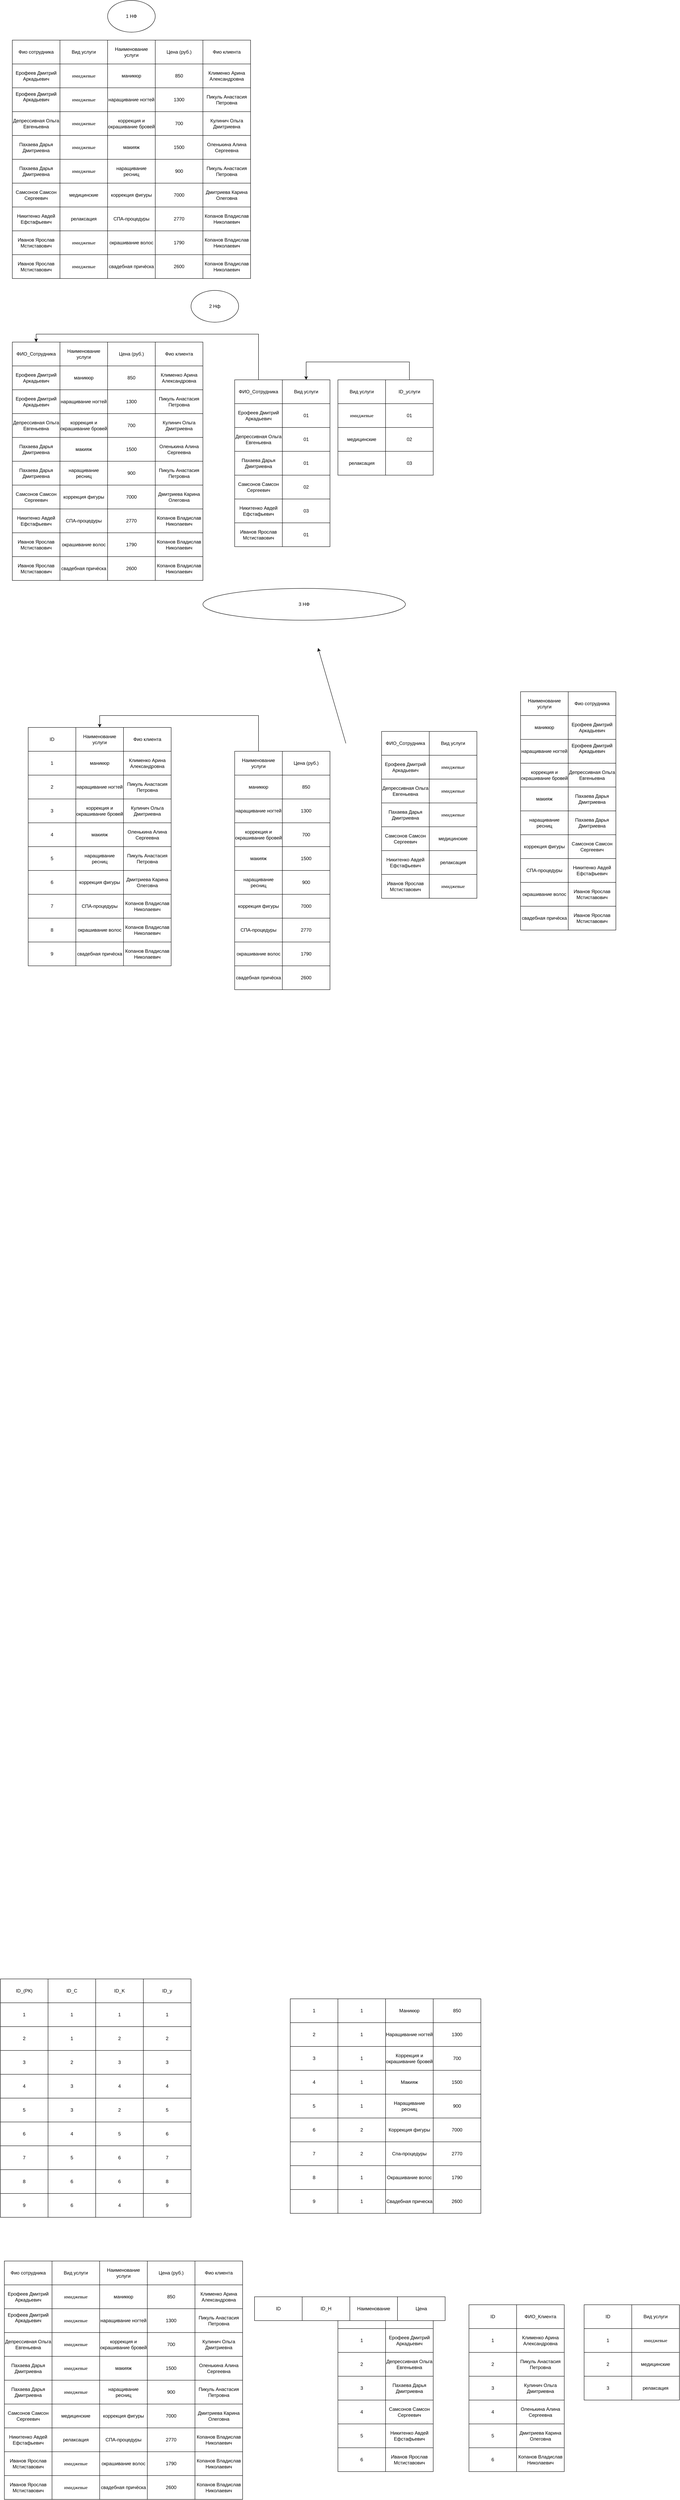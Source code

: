 <mxfile version="20.8.13" type="github">
  <diagram name="Страница 1" id="M4ItLLKpe13sCiYE9jqX">
    <mxGraphModel dx="2183" dy="1178" grid="1" gridSize="10" guides="1" tooltips="1" connect="1" arrows="1" fold="1" page="1" pageScale="1" pageWidth="3300" pageHeight="4681" math="0" shadow="0">
      <root>
        <mxCell id="0" />
        <mxCell id="1" parent="0" />
        <mxCell id="E6P9Oe7N1OlWt2vU_3ey-1" value="Фио сотрудника" style="rounded=0;whiteSpace=wrap;html=1;" parent="1" vertex="1">
          <mxGeometry x="1470" y="1740" width="120" height="60" as="geometry" />
        </mxCell>
        <mxCell id="E6P9Oe7N1OlWt2vU_3ey-3" value="Цена (руб.)" style="rounded=0;whiteSpace=wrap;html=1;" parent="1" vertex="1">
          <mxGeometry x="310" y="860" width="120" height="60" as="geometry" />
        </mxCell>
        <mxCell id="E6P9Oe7N1OlWt2vU_3ey-4" value="Наименование услуги" style="rounded=0;whiteSpace=wrap;html=1;" parent="1" vertex="1">
          <mxGeometry x="190" y="860" width="120" height="60" as="geometry" />
        </mxCell>
        <mxCell id="E6P9Oe7N1OlWt2vU_3ey-5" value="Фио клиента" style="rounded=0;whiteSpace=wrap;html=1;" parent="1" vertex="1">
          <mxGeometry x="430" y="860" width="120" height="60" as="geometry" />
        </mxCell>
        <mxCell id="E6P9Oe7N1OlWt2vU_3ey-9" value="&lt;p align=&quot;center&quot; class=&quot;MsoNormal&quot;&gt;Ерофеев Дмитрий Аркадьевич&lt;/p&gt;" style="rounded=0;whiteSpace=wrap;html=1;" parent="1" vertex="1">
          <mxGeometry x="1470" y="1800" width="120" height="60" as="geometry" />
        </mxCell>
        <mxCell id="E6P9Oe7N1OlWt2vU_3ey-10" value="&lt;p align=&quot;center&quot; class=&quot;MsoNormal&quot;&gt;Депрессивная Ольга Евгеньевна&lt;/p&gt;" style="rounded=0;whiteSpace=wrap;html=1;" parent="1" vertex="1">
          <mxGeometry x="1470" y="1920" width="120" height="60" as="geometry" />
        </mxCell>
        <mxCell id="E6P9Oe7N1OlWt2vU_3ey-11" value="&#xa;&lt;span style=&quot;color: rgb(0, 0, 0); font-family: Helvetica; font-size: 12px; font-style: normal; font-variant-ligatures: normal; font-variant-caps: normal; font-weight: 400; letter-spacing: normal; orphans: 2; text-align: -webkit-center; text-indent: 0px; text-transform: none; widows: 2; word-spacing: 0px; -webkit-text-stroke-width: 0px; background-color: rgb(251, 251, 251); text-decoration-thickness: initial; text-decoration-style: initial; text-decoration-color: initial; float: none; display: inline !important;&quot;&gt;Ерофеев Дмитрий Аркадьевич&lt;/span&gt;&#xa;&#xa;" style="rounded=0;whiteSpace=wrap;html=1;" parent="1" vertex="1">
          <mxGeometry x="1470" y="1860" width="120" height="60" as="geometry" />
        </mxCell>
        <mxCell id="E6P9Oe7N1OlWt2vU_3ey-12" value="&lt;p align=&quot;center&quot; class=&quot;MsoNormal&quot;&gt;Пахаева Дарья Дмитриевна&lt;/p&gt;" style="rounded=0;whiteSpace=wrap;html=1;" parent="1" vertex="1">
          <mxGeometry x="1470" y="1980" width="120" height="60" as="geometry" />
        </mxCell>
        <mxCell id="E6P9Oe7N1OlWt2vU_3ey-13" value="Пахаева Дарья Дмитриевна" style="rounded=0;whiteSpace=wrap;html=1;" parent="1" vertex="1">
          <mxGeometry x="1470" y="2040" width="120" height="60" as="geometry" />
        </mxCell>
        <mxCell id="E6P9Oe7N1OlWt2vU_3ey-14" value="&lt;p align=&quot;center&quot; class=&quot;MsoNormal&quot;&gt;Самсонов Самсон Сергеевич&lt;/p&gt;" style="rounded=0;whiteSpace=wrap;html=1;" parent="1" vertex="1">
          <mxGeometry x="1470" y="2100" width="120" height="60" as="geometry" />
        </mxCell>
        <mxCell id="E6P9Oe7N1OlWt2vU_3ey-15" value="&lt;p align=&quot;center&quot; class=&quot;MsoNormal&quot;&gt;Никитенко Авдей Ефстафьевич&lt;/p&gt;" style="rounded=0;whiteSpace=wrap;html=1;" parent="1" vertex="1">
          <mxGeometry x="1470" y="2160" width="120" height="60" as="geometry" />
        </mxCell>
        <mxCell id="E6P9Oe7N1OlWt2vU_3ey-22" value="наращивание ногтей" style="rounded=0;whiteSpace=wrap;html=1;" parent="1" vertex="1">
          <mxGeometry x="190" y="980" width="120" height="60" as="geometry" />
        </mxCell>
        <mxCell id="E6P9Oe7N1OlWt2vU_3ey-24" value="&lt;p align=&quot;center&quot; class=&quot;MsoNormal&quot;&gt;коррекция и окрашивание бровей&lt;/p&gt;" style="rounded=0;whiteSpace=wrap;html=1;" parent="1" vertex="1">
          <mxGeometry x="190" y="1040" width="120" height="60" as="geometry" />
        </mxCell>
        <mxCell id="E6P9Oe7N1OlWt2vU_3ey-25" value="&lt;p align=&quot;center&quot; class=&quot;MsoNormal&quot;&gt;макияж&lt;/p&gt;" style="rounded=0;whiteSpace=wrap;html=1;" parent="1" vertex="1">
          <mxGeometry x="190" y="1100" width="120" height="60" as="geometry" />
        </mxCell>
        <mxCell id="E6P9Oe7N1OlWt2vU_3ey-26" value="&lt;p align=&quot;center&quot; class=&quot;MsoNormal&quot;&gt;наращивание ресниц&lt;/p&gt;" style="rounded=0;whiteSpace=wrap;html=1;" parent="1" vertex="1">
          <mxGeometry x="190" y="1160" width="120" height="60" as="geometry" />
        </mxCell>
        <mxCell id="E6P9Oe7N1OlWt2vU_3ey-27" value="&lt;p align=&quot;center&quot; class=&quot;MsoNormal&quot;&gt;коррекция фигуры&lt;/p&gt;" style="rounded=0;whiteSpace=wrap;html=1;" parent="1" vertex="1">
          <mxGeometry x="190" y="1220" width="120" height="60" as="geometry" />
        </mxCell>
        <mxCell id="E6P9Oe7N1OlWt2vU_3ey-28" value="&lt;p align=&quot;center&quot; class=&quot;MsoNormal&quot;&gt;1300&lt;/p&gt;" style="rounded=0;whiteSpace=wrap;html=1;" parent="1" vertex="1">
          <mxGeometry x="310" y="980" width="120" height="60" as="geometry" />
        </mxCell>
        <mxCell id="E6P9Oe7N1OlWt2vU_3ey-29" value="&lt;p align=&quot;center&quot; class=&quot;MsoNormal&quot;&gt;850&lt;/p&gt;" style="rounded=0;whiteSpace=wrap;html=1;" parent="1" vertex="1">
          <mxGeometry x="310" y="920" width="120" height="60" as="geometry" />
        </mxCell>
        <mxCell id="E6P9Oe7N1OlWt2vU_3ey-30" value="&lt;p align=&quot;center&quot; class=&quot;MsoNormal&quot;&gt;700&lt;/p&gt;" style="rounded=0;whiteSpace=wrap;html=1;" parent="1" vertex="1">
          <mxGeometry x="310" y="1040" width="120" height="60" as="geometry" />
        </mxCell>
        <mxCell id="E6P9Oe7N1OlWt2vU_3ey-31" value="&lt;p align=&quot;center&quot; class=&quot;MsoNormal&quot;&gt;1500&lt;/p&gt;" style="rounded=0;whiteSpace=wrap;html=1;" parent="1" vertex="1">
          <mxGeometry x="310" y="1100" width="120" height="60" as="geometry" />
        </mxCell>
        <mxCell id="E6P9Oe7N1OlWt2vU_3ey-32" value="&lt;p align=&quot;center&quot; class=&quot;MsoNormal&quot;&gt;900&lt;/p&gt;" style="rounded=0;whiteSpace=wrap;html=1;" parent="1" vertex="1">
          <mxGeometry x="310" y="1160" width="120" height="60" as="geometry" />
        </mxCell>
        <mxCell id="E6P9Oe7N1OlWt2vU_3ey-33" value="&lt;p align=&quot;center&quot; class=&quot;MsoNormal&quot;&gt;7000&lt;/p&gt;" style="rounded=0;whiteSpace=wrap;html=1;" parent="1" vertex="1">
          <mxGeometry x="310" y="1220" width="120" height="60" as="geometry" />
        </mxCell>
        <mxCell id="E6P9Oe7N1OlWt2vU_3ey-34" value="&lt;p align=&quot;center&quot; class=&quot;MsoNormal&quot;&gt;Пикуль Анастасия Петровна&lt;/p&gt;" style="rounded=0;whiteSpace=wrap;html=1;" parent="1" vertex="1">
          <mxGeometry x="430" y="980" width="120" height="60" as="geometry" />
        </mxCell>
        <mxCell id="E6P9Oe7N1OlWt2vU_3ey-35" value="&lt;p align=&quot;center&quot; class=&quot;MsoNormal&quot;&gt;Клименко Арина Александровна&lt;/p&gt;" style="rounded=0;whiteSpace=wrap;html=1;" parent="1" vertex="1">
          <mxGeometry x="430" y="920" width="120" height="60" as="geometry" />
        </mxCell>
        <mxCell id="E6P9Oe7N1OlWt2vU_3ey-36" value="&lt;p align=&quot;center&quot; class=&quot;MsoNormal&quot;&gt;Кулинич Ольга Дмитриевна&lt;/p&gt;" style="rounded=0;whiteSpace=wrap;html=1;" parent="1" vertex="1">
          <mxGeometry x="430" y="1040" width="120" height="60" as="geometry" />
        </mxCell>
        <mxCell id="E6P9Oe7N1OlWt2vU_3ey-37" value="&lt;p align=&quot;center&quot; class=&quot;MsoNormal&quot;&gt;Оленькина Алина Сергеевна&lt;/p&gt;" style="rounded=0;whiteSpace=wrap;html=1;" parent="1" vertex="1">
          <mxGeometry x="430" y="1100" width="120" height="60" as="geometry" />
        </mxCell>
        <mxCell id="E6P9Oe7N1OlWt2vU_3ey-38" value="&lt;p align=&quot;center&quot; class=&quot;MsoNormal&quot;&gt;Пикуль Анастасия Петровна&lt;/p&gt;" style="rounded=0;whiteSpace=wrap;html=1;" parent="1" vertex="1">
          <mxGeometry x="430" y="1160" width="120" height="60" as="geometry" />
        </mxCell>
        <mxCell id="E6P9Oe7N1OlWt2vU_3ey-39" value="&lt;p align=&quot;center&quot; class=&quot;MsoNormal&quot;&gt;Дмитриева Карина Олеговна&lt;/p&gt;" style="rounded=0;whiteSpace=wrap;html=1;" parent="1" vertex="1">
          <mxGeometry x="430" y="1220" width="120" height="60" as="geometry" />
        </mxCell>
        <mxCell id="E6P9Oe7N1OlWt2vU_3ey-47" value="&lt;p align=&quot;center&quot; class=&quot;MsoNormal&quot;&gt;СПА-процедуры&lt;/p&gt;" style="rounded=0;whiteSpace=wrap;html=1;" parent="1" vertex="1">
          <mxGeometry x="190" y="1280" width="120" height="60" as="geometry" />
        </mxCell>
        <mxCell id="E6P9Oe7N1OlWt2vU_3ey-48" value="&lt;p align=&quot;center&quot; class=&quot;MsoNormal&quot;&gt;2770&lt;/p&gt;" style="rounded=0;whiteSpace=wrap;html=1;" parent="1" vertex="1">
          <mxGeometry x="310" y="1280" width="120" height="60" as="geometry" />
        </mxCell>
        <mxCell id="E6P9Oe7N1OlWt2vU_3ey-49" value="&lt;p align=&quot;center&quot; class=&quot;MsoNormal&quot;&gt;Копанов Владислав Николаевич&lt;/p&gt;" style="rounded=0;whiteSpace=wrap;html=1;" parent="1" vertex="1">
          <mxGeometry x="430" y="1280" width="120" height="60" as="geometry" />
        </mxCell>
        <mxCell id="E6P9Oe7N1OlWt2vU_3ey-50" value="&lt;p align=&quot;center&quot; class=&quot;MsoNormal&quot;&gt;Иванов Ярослав Мстиставович&lt;/p&gt;" style="rounded=0;whiteSpace=wrap;html=1;" parent="1" vertex="1">
          <mxGeometry x="1470" y="2220" width="120" height="60" as="geometry" />
        </mxCell>
        <mxCell id="E6P9Oe7N1OlWt2vU_3ey-52" value="&lt;p align=&quot;center&quot; class=&quot;MsoNormal&quot;&gt;окрашивание волос&lt;/p&gt;" style="rounded=0;whiteSpace=wrap;html=1;" parent="1" vertex="1">
          <mxGeometry x="190" y="1340" width="120" height="60" as="geometry" />
        </mxCell>
        <mxCell id="E6P9Oe7N1OlWt2vU_3ey-53" value="&lt;p align=&quot;center&quot; class=&quot;MsoNormal&quot;&gt;1790&lt;/p&gt;" style="rounded=0;whiteSpace=wrap;html=1;" parent="1" vertex="1">
          <mxGeometry x="310" y="1340" width="120" height="60" as="geometry" />
        </mxCell>
        <mxCell id="E6P9Oe7N1OlWt2vU_3ey-54" value="&lt;p align=&quot;center&quot; class=&quot;MsoNormal&quot;&gt;Копанов Владислав Николаевич&lt;/p&gt;" style="rounded=0;whiteSpace=wrap;html=1;" parent="1" vertex="1">
          <mxGeometry x="430" y="1340" width="120" height="60" as="geometry" />
        </mxCell>
        <mxCell id="E6P9Oe7N1OlWt2vU_3ey-55" value="&lt;p align=&quot;center&quot; class=&quot;MsoNormal&quot;&gt;Иванов Ярослав Мстиставович&lt;br&gt;&lt;/p&gt;" style="rounded=0;whiteSpace=wrap;html=1;" parent="1" vertex="1">
          <mxGeometry x="1470" y="2280" width="120" height="60" as="geometry" />
        </mxCell>
        <mxCell id="E6P9Oe7N1OlWt2vU_3ey-57" value="&lt;p align=&quot;center&quot; class=&quot;MsoNormal&quot;&gt;свадебная причёска&lt;/p&gt;" style="rounded=0;whiteSpace=wrap;html=1;" parent="1" vertex="1">
          <mxGeometry x="190" y="1400" width="120" height="60" as="geometry" />
        </mxCell>
        <mxCell id="E6P9Oe7N1OlWt2vU_3ey-58" value="&lt;p align=&quot;center&quot; class=&quot;MsoNormal&quot;&gt;2600&lt;/p&gt;" style="rounded=0;whiteSpace=wrap;html=1;" parent="1" vertex="1">
          <mxGeometry x="310" y="1400" width="120" height="60" as="geometry" />
        </mxCell>
        <mxCell id="E6P9Oe7N1OlWt2vU_3ey-59" value="&lt;p align=&quot;center&quot; class=&quot;MsoNormal&quot;&gt;Копанов Владислав Николаевич&lt;/p&gt;" style="rounded=0;whiteSpace=wrap;html=1;" parent="1" vertex="1">
          <mxGeometry x="430" y="1400" width="120" height="60" as="geometry" />
        </mxCell>
        <mxCell id="OkVjficWqfKIgETy905t-1" value="ID" style="rounded=0;whiteSpace=wrap;html=1;" vertex="1" parent="1">
          <mxGeometry x="890" y="5800" width="120" height="60" as="geometry" />
        </mxCell>
        <mxCell id="OkVjficWqfKIgETy905t-2" value="1" style="rounded=0;whiteSpace=wrap;html=1;" vertex="1" parent="1">
          <mxGeometry x="890" y="5860" width="120" height="60" as="geometry" />
        </mxCell>
        <mxCell id="OkVjficWqfKIgETy905t-3" value="2" style="rounded=0;whiteSpace=wrap;html=1;" vertex="1" parent="1">
          <mxGeometry x="890" y="5920" width="120" height="60" as="geometry" />
        </mxCell>
        <mxCell id="OkVjficWqfKIgETy905t-4" value="3" style="rounded=0;whiteSpace=wrap;html=1;" vertex="1" parent="1">
          <mxGeometry x="890" y="5980" width="120" height="60" as="geometry" />
        </mxCell>
        <mxCell id="OkVjficWqfKIgETy905t-5" value="4" style="rounded=0;whiteSpace=wrap;html=1;" vertex="1" parent="1">
          <mxGeometry x="890" y="6040" width="120" height="60" as="geometry" />
        </mxCell>
        <mxCell id="OkVjficWqfKIgETy905t-6" value="5" style="rounded=0;whiteSpace=wrap;html=1;" vertex="1" parent="1">
          <mxGeometry x="890" y="6100" width="120" height="60" as="geometry" />
        </mxCell>
        <mxCell id="OkVjficWqfKIgETy905t-7" value="6" style="rounded=0;whiteSpace=wrap;html=1;" vertex="1" parent="1">
          <mxGeometry x="890" y="6160" width="120" height="60" as="geometry" />
        </mxCell>
        <mxCell id="OkVjficWqfKIgETy905t-8" value="ФИО_Сотрудника" style="rounded=0;whiteSpace=wrap;html=1;" vertex="1" parent="1">
          <mxGeometry x="1010" y="5800" width="120" height="60" as="geometry" />
        </mxCell>
        <mxCell id="OkVjficWqfKIgETy905t-9" value="Ерофеев Дмитрий Аркадьевич" style="rounded=0;whiteSpace=wrap;html=1;" vertex="1" parent="1">
          <mxGeometry x="1010" y="5860" width="120" height="60" as="geometry" />
        </mxCell>
        <mxCell id="OkVjficWqfKIgETy905t-15" value="&lt;p align=&quot;center&quot; class=&quot;MsoNormal&quot;&gt;Депрессивная Ольга Евгеньевна&lt;/p&gt;" style="rounded=0;whiteSpace=wrap;html=1;" vertex="1" parent="1">
          <mxGeometry x="1010" y="5920" width="120" height="60" as="geometry" />
        </mxCell>
        <mxCell id="OkVjficWqfKIgETy905t-16" value="&lt;p align=&quot;center&quot; class=&quot;MsoNormal&quot;&gt;Пахаева Дарья Дмитриевна&lt;/p&gt;" style="rounded=0;whiteSpace=wrap;html=1;" vertex="1" parent="1">
          <mxGeometry x="1010" y="5980" width="120" height="60" as="geometry" />
        </mxCell>
        <mxCell id="OkVjficWqfKIgETy905t-17" value="&lt;p align=&quot;center&quot; class=&quot;MsoNormal&quot;&gt;Самсонов Самсон Сергеевич&lt;/p&gt;" style="rounded=0;whiteSpace=wrap;html=1;" vertex="1" parent="1">
          <mxGeometry x="1010" y="6040" width="120" height="60" as="geometry" />
        </mxCell>
        <mxCell id="OkVjficWqfKIgETy905t-18" value="&lt;p align=&quot;center&quot; class=&quot;MsoNormal&quot;&gt;Никитенко Авдей Ефстафьевич&lt;/p&gt;" style="rounded=0;whiteSpace=wrap;html=1;" vertex="1" parent="1">
          <mxGeometry x="1010" y="6100" width="120" height="60" as="geometry" />
        </mxCell>
        <mxCell id="OkVjficWqfKIgETy905t-19" value="&lt;p align=&quot;center&quot; class=&quot;MsoNormal&quot;&gt;Иванов Ярослав Мстиставович&lt;br&gt;&lt;/p&gt;" style="rounded=0;whiteSpace=wrap;html=1;" vertex="1" parent="1">
          <mxGeometry x="1010" y="6160" width="120" height="60" as="geometry" />
        </mxCell>
        <mxCell id="OkVjficWqfKIgETy905t-20" value="ID" style="rounded=0;whiteSpace=wrap;html=1;" vertex="1" parent="1">
          <mxGeometry x="1220" y="5800" width="120" height="60" as="geometry" />
        </mxCell>
        <mxCell id="OkVjficWqfKIgETy905t-21" value="ФИО_Клиента" style="rounded=0;whiteSpace=wrap;html=1;" vertex="1" parent="1">
          <mxGeometry x="1340" y="5800" width="120" height="60" as="geometry" />
        </mxCell>
        <mxCell id="OkVjficWqfKIgETy905t-22" value="1" style="rounded=0;whiteSpace=wrap;html=1;" vertex="1" parent="1">
          <mxGeometry x="1220" y="5860" width="120" height="60" as="geometry" />
        </mxCell>
        <mxCell id="OkVjficWqfKIgETy905t-23" value="2" style="rounded=0;whiteSpace=wrap;html=1;" vertex="1" parent="1">
          <mxGeometry x="1220" y="5920" width="120" height="60" as="geometry" />
        </mxCell>
        <mxCell id="OkVjficWqfKIgETy905t-24" value="3" style="rounded=0;whiteSpace=wrap;html=1;" vertex="1" parent="1">
          <mxGeometry x="1220" y="5980" width="120" height="60" as="geometry" />
        </mxCell>
        <mxCell id="OkVjficWqfKIgETy905t-25" value="4" style="rounded=0;whiteSpace=wrap;html=1;" vertex="1" parent="1">
          <mxGeometry x="1220" y="6040" width="120" height="60" as="geometry" />
        </mxCell>
        <mxCell id="OkVjficWqfKIgETy905t-26" value="5" style="rounded=0;whiteSpace=wrap;html=1;" vertex="1" parent="1">
          <mxGeometry x="1220" y="6100" width="120" height="60" as="geometry" />
        </mxCell>
        <mxCell id="OkVjficWqfKIgETy905t-27" value="6" style="rounded=0;whiteSpace=wrap;html=1;" vertex="1" parent="1">
          <mxGeometry x="1220" y="6160" width="120" height="60" as="geometry" />
        </mxCell>
        <mxCell id="OkVjficWqfKIgETy905t-34" value="&lt;p align=&quot;center&quot; class=&quot;MsoNormal&quot;&gt;Клименко Арина Александровна&lt;/p&gt;" style="rounded=0;whiteSpace=wrap;html=1;" vertex="1" parent="1">
          <mxGeometry x="1340" y="5860" width="120" height="60" as="geometry" />
        </mxCell>
        <mxCell id="OkVjficWqfKIgETy905t-35" value="&lt;p align=&quot;center&quot; class=&quot;MsoNormal&quot;&gt;Пикуль Анастасия Петровна&lt;/p&gt;" style="rounded=0;whiteSpace=wrap;html=1;" vertex="1" parent="1">
          <mxGeometry x="1340" y="5920" width="120" height="60" as="geometry" />
        </mxCell>
        <mxCell id="OkVjficWqfKIgETy905t-36" value="&lt;p align=&quot;center&quot; class=&quot;MsoNormal&quot;&gt;Кулинич Ольга Дмитриевна&lt;/p&gt;" style="rounded=0;whiteSpace=wrap;html=1;" vertex="1" parent="1">
          <mxGeometry x="1340" y="5980" width="120" height="60" as="geometry" />
        </mxCell>
        <mxCell id="OkVjficWqfKIgETy905t-37" value="&lt;p align=&quot;center&quot; class=&quot;MsoNormal&quot;&gt;Оленькина Алина Сергеевна&lt;/p&gt;" style="rounded=0;whiteSpace=wrap;html=1;" vertex="1" parent="1">
          <mxGeometry x="1340" y="6040" width="120" height="60" as="geometry" />
        </mxCell>
        <mxCell id="OkVjficWqfKIgETy905t-38" value="&lt;p align=&quot;center&quot; class=&quot;MsoNormal&quot;&gt;Дмитриева Карина Олеговна&lt;/p&gt;" style="rounded=0;whiteSpace=wrap;html=1;" vertex="1" parent="1">
          <mxGeometry x="1340" y="6100" width="120" height="60" as="geometry" />
        </mxCell>
        <mxCell id="OkVjficWqfKIgETy905t-39" value="&lt;p align=&quot;center&quot; class=&quot;MsoNormal&quot;&gt;Копанов Владислав Николаевич&lt;/p&gt;" style="rounded=0;whiteSpace=wrap;html=1;" vertex="1" parent="1">
          <mxGeometry x="1340" y="6160" width="120" height="60" as="geometry" />
        </mxCell>
        <mxCell id="OkVjficWqfKIgETy905t-40" value="ID_(РК)" style="rounded=0;whiteSpace=wrap;html=1;" vertex="1" parent="1">
          <mxGeometry x="40" y="4980" width="120" height="60" as="geometry" />
        </mxCell>
        <mxCell id="OkVjficWqfKIgETy905t-41" value="1" style="rounded=0;whiteSpace=wrap;html=1;" vertex="1" parent="1">
          <mxGeometry x="40" y="5040" width="120" height="60" as="geometry" />
        </mxCell>
        <mxCell id="OkVjficWqfKIgETy905t-42" value="2" style="rounded=0;whiteSpace=wrap;html=1;" vertex="1" parent="1">
          <mxGeometry x="40" y="5100" width="120" height="60" as="geometry" />
        </mxCell>
        <mxCell id="OkVjficWqfKIgETy905t-43" value="3" style="rounded=0;whiteSpace=wrap;html=1;" vertex="1" parent="1">
          <mxGeometry x="40" y="5160" width="120" height="60" as="geometry" />
        </mxCell>
        <mxCell id="OkVjficWqfKIgETy905t-44" value="4" style="rounded=0;whiteSpace=wrap;html=1;" vertex="1" parent="1">
          <mxGeometry x="40" y="5220" width="120" height="60" as="geometry" />
        </mxCell>
        <mxCell id="OkVjficWqfKIgETy905t-45" value="5" style="rounded=0;whiteSpace=wrap;html=1;" vertex="1" parent="1">
          <mxGeometry x="40" y="5280" width="120" height="60" as="geometry" />
        </mxCell>
        <mxCell id="OkVjficWqfKIgETy905t-46" value="6" style="rounded=0;whiteSpace=wrap;html=1;" vertex="1" parent="1">
          <mxGeometry x="40" y="5340" width="120" height="60" as="geometry" />
        </mxCell>
        <mxCell id="OkVjficWqfKIgETy905t-47" value="7" style="rounded=0;whiteSpace=wrap;html=1;" vertex="1" parent="1">
          <mxGeometry x="40" y="5400" width="120" height="60" as="geometry" />
        </mxCell>
        <mxCell id="OkVjficWqfKIgETy905t-48" value="8" style="rounded=0;whiteSpace=wrap;html=1;" vertex="1" parent="1">
          <mxGeometry x="40" y="5460" width="120" height="60" as="geometry" />
        </mxCell>
        <mxCell id="OkVjficWqfKIgETy905t-49" value="9" style="rounded=0;whiteSpace=wrap;html=1;" vertex="1" parent="1">
          <mxGeometry x="40" y="5520" width="120" height="60" as="geometry" />
        </mxCell>
        <mxCell id="OkVjficWqfKIgETy905t-50" value="ID_C" style="rounded=0;whiteSpace=wrap;html=1;" vertex="1" parent="1">
          <mxGeometry x="160" y="4980" width="120" height="60" as="geometry" />
        </mxCell>
        <mxCell id="OkVjficWqfKIgETy905t-51" value="1" style="rounded=0;whiteSpace=wrap;html=1;" vertex="1" parent="1">
          <mxGeometry x="160" y="5040" width="120" height="60" as="geometry" />
        </mxCell>
        <mxCell id="OkVjficWqfKIgETy905t-52" value="1" style="rounded=0;whiteSpace=wrap;html=1;" vertex="1" parent="1">
          <mxGeometry x="160" y="5100" width="120" height="60" as="geometry" />
        </mxCell>
        <mxCell id="OkVjficWqfKIgETy905t-53" value="2" style="rounded=0;whiteSpace=wrap;html=1;" vertex="1" parent="1">
          <mxGeometry x="160" y="5160" width="120" height="60" as="geometry" />
        </mxCell>
        <mxCell id="OkVjficWqfKIgETy905t-54" value="3" style="rounded=0;whiteSpace=wrap;html=1;" vertex="1" parent="1">
          <mxGeometry x="160" y="5220" width="120" height="60" as="geometry" />
        </mxCell>
        <mxCell id="OkVjficWqfKIgETy905t-55" value="3" style="rounded=0;whiteSpace=wrap;html=1;" vertex="1" parent="1">
          <mxGeometry x="160" y="5280" width="120" height="60" as="geometry" />
        </mxCell>
        <mxCell id="OkVjficWqfKIgETy905t-56" value="4" style="rounded=0;whiteSpace=wrap;html=1;" vertex="1" parent="1">
          <mxGeometry x="160" y="5340" width="120" height="60" as="geometry" />
        </mxCell>
        <mxCell id="OkVjficWqfKIgETy905t-57" value="5" style="rounded=0;whiteSpace=wrap;html=1;" vertex="1" parent="1">
          <mxGeometry x="160" y="5400" width="120" height="60" as="geometry" />
        </mxCell>
        <mxCell id="OkVjficWqfKIgETy905t-58" value="6" style="rounded=0;whiteSpace=wrap;html=1;" vertex="1" parent="1">
          <mxGeometry x="160" y="5460" width="120" height="60" as="geometry" />
        </mxCell>
        <mxCell id="OkVjficWqfKIgETy905t-59" value="6" style="rounded=0;whiteSpace=wrap;html=1;" vertex="1" parent="1">
          <mxGeometry x="160" y="5520" width="120" height="60" as="geometry" />
        </mxCell>
        <mxCell id="OkVjficWqfKIgETy905t-60" value="ID_K" style="rounded=0;whiteSpace=wrap;html=1;" vertex="1" parent="1">
          <mxGeometry x="280" y="4980" width="120" height="60" as="geometry" />
        </mxCell>
        <mxCell id="OkVjficWqfKIgETy905t-61" value="1" style="rounded=0;whiteSpace=wrap;html=1;" vertex="1" parent="1">
          <mxGeometry x="280" y="5040" width="120" height="60" as="geometry" />
        </mxCell>
        <mxCell id="OkVjficWqfKIgETy905t-62" value="2" style="rounded=0;whiteSpace=wrap;html=1;" vertex="1" parent="1">
          <mxGeometry x="280" y="5100" width="120" height="60" as="geometry" />
        </mxCell>
        <mxCell id="OkVjficWqfKIgETy905t-63" value="3" style="rounded=0;whiteSpace=wrap;html=1;" vertex="1" parent="1">
          <mxGeometry x="280" y="5160" width="120" height="60" as="geometry" />
        </mxCell>
        <mxCell id="OkVjficWqfKIgETy905t-64" value="4" style="rounded=0;whiteSpace=wrap;html=1;" vertex="1" parent="1">
          <mxGeometry x="280" y="5220" width="120" height="60" as="geometry" />
        </mxCell>
        <mxCell id="OkVjficWqfKIgETy905t-65" value="2" style="rounded=0;whiteSpace=wrap;html=1;" vertex="1" parent="1">
          <mxGeometry x="280" y="5280" width="120" height="60" as="geometry" />
        </mxCell>
        <mxCell id="OkVjficWqfKIgETy905t-66" value="5" style="rounded=0;whiteSpace=wrap;html=1;" vertex="1" parent="1">
          <mxGeometry x="280" y="5340" width="120" height="60" as="geometry" />
        </mxCell>
        <mxCell id="OkVjficWqfKIgETy905t-67" value="6" style="rounded=0;whiteSpace=wrap;html=1;" vertex="1" parent="1">
          <mxGeometry x="280" y="5400" width="120" height="60" as="geometry" />
        </mxCell>
        <mxCell id="OkVjficWqfKIgETy905t-68" value="6" style="rounded=0;whiteSpace=wrap;html=1;" vertex="1" parent="1">
          <mxGeometry x="280" y="5460" width="120" height="60" as="geometry" />
        </mxCell>
        <mxCell id="OkVjficWqfKIgETy905t-69" value="4" style="rounded=0;whiteSpace=wrap;html=1;" vertex="1" parent="1">
          <mxGeometry x="280" y="5520" width="120" height="60" as="geometry" />
        </mxCell>
        <mxCell id="OkVjficWqfKIgETy905t-70" value="ID_y" style="rounded=0;whiteSpace=wrap;html=1;" vertex="1" parent="1">
          <mxGeometry x="400" y="4980" width="120" height="60" as="geometry" />
        </mxCell>
        <mxCell id="OkVjficWqfKIgETy905t-71" value="1" style="rounded=0;whiteSpace=wrap;html=1;" vertex="1" parent="1">
          <mxGeometry x="400" y="5040" width="120" height="60" as="geometry" />
        </mxCell>
        <mxCell id="OkVjficWqfKIgETy905t-72" value="2" style="rounded=0;whiteSpace=wrap;html=1;" vertex="1" parent="1">
          <mxGeometry x="400" y="5100" width="120" height="60" as="geometry" />
        </mxCell>
        <mxCell id="OkVjficWqfKIgETy905t-73" value="3" style="rounded=0;whiteSpace=wrap;html=1;" vertex="1" parent="1">
          <mxGeometry x="400" y="5160" width="120" height="60" as="geometry" />
        </mxCell>
        <mxCell id="OkVjficWqfKIgETy905t-74" value="4" style="rounded=0;whiteSpace=wrap;html=1;" vertex="1" parent="1">
          <mxGeometry x="400" y="5220" width="120" height="60" as="geometry" />
        </mxCell>
        <mxCell id="OkVjficWqfKIgETy905t-75" value="5" style="rounded=0;whiteSpace=wrap;html=1;" vertex="1" parent="1">
          <mxGeometry x="400" y="5280" width="120" height="60" as="geometry" />
        </mxCell>
        <mxCell id="OkVjficWqfKIgETy905t-76" value="6" style="rounded=0;whiteSpace=wrap;html=1;" vertex="1" parent="1">
          <mxGeometry x="400" y="5340" width="120" height="60" as="geometry" />
        </mxCell>
        <mxCell id="OkVjficWqfKIgETy905t-77" value="7" style="rounded=0;whiteSpace=wrap;html=1;" vertex="1" parent="1">
          <mxGeometry x="400" y="5400" width="120" height="60" as="geometry" />
        </mxCell>
        <mxCell id="OkVjficWqfKIgETy905t-78" value="8" style="rounded=0;whiteSpace=wrap;html=1;" vertex="1" parent="1">
          <mxGeometry x="400" y="5460" width="120" height="60" as="geometry" />
        </mxCell>
        <mxCell id="OkVjficWqfKIgETy905t-79" value="9" style="rounded=0;whiteSpace=wrap;html=1;" vertex="1" parent="1">
          <mxGeometry x="400" y="5520" width="120" height="60" as="geometry" />
        </mxCell>
        <mxCell id="OkVjficWqfKIgETy905t-80" value="ID" style="rounded=0;whiteSpace=wrap;html=1;" vertex="1" parent="1">
          <mxGeometry x="1510" y="5800" width="120" height="60" as="geometry" />
        </mxCell>
        <mxCell id="OkVjficWqfKIgETy905t-81" value="1" style="rounded=0;whiteSpace=wrap;html=1;" vertex="1" parent="1">
          <mxGeometry x="1510" y="5860" width="120" height="60" as="geometry" />
        </mxCell>
        <mxCell id="OkVjficWqfKIgETy905t-82" value="2" style="rounded=0;whiteSpace=wrap;html=1;" vertex="1" parent="1">
          <mxGeometry x="1510" y="5920" width="120" height="60" as="geometry" />
        </mxCell>
        <mxCell id="OkVjficWqfKIgETy905t-83" value="3" style="rounded=0;whiteSpace=wrap;html=1;" vertex="1" parent="1">
          <mxGeometry x="1510" y="5980" width="120" height="60" as="geometry" />
        </mxCell>
        <mxCell id="OkVjficWqfKIgETy905t-89" value="Вид услуги" style="rounded=0;whiteSpace=wrap;html=1;" vertex="1" parent="1">
          <mxGeometry x="1630" y="5800" width="120" height="60" as="geometry" />
        </mxCell>
        <mxCell id="OkVjficWqfKIgETy905t-90" value="&lt;p style=&quot;border-color: var(--border-color);&quot; align=&quot;center&quot; class=&quot;MsoNormal&quot;&gt;&lt;font style=&quot;border-color: var(--border-color);&quot; face=&quot;Verdana&quot;&gt;имиджевые&lt;/font&gt;&lt;/p&gt;&lt;font style=&quot;border-color: var(--border-color);&quot; face=&quot;Verdana&quot;&gt;&lt;/font&gt;" style="rounded=0;whiteSpace=wrap;html=1;" vertex="1" parent="1">
          <mxGeometry x="1630" y="5860" width="120" height="60" as="geometry" />
        </mxCell>
        <mxCell id="OkVjficWqfKIgETy905t-91" value="&lt;p align=&quot;center&quot; class=&quot;MsoNormal&quot;&gt;медицинские&lt;/p&gt;" style="rounded=0;whiteSpace=wrap;html=1;" vertex="1" parent="1">
          <mxGeometry x="1630" y="5920" width="120" height="60" as="geometry" />
        </mxCell>
        <mxCell id="OkVjficWqfKIgETy905t-92" value="&lt;p align=&quot;center&quot; class=&quot;MsoNormal&quot;&gt;релаксация&lt;/p&gt;" style="rounded=0;whiteSpace=wrap;html=1;" vertex="1" parent="1">
          <mxGeometry x="1630" y="5980" width="120" height="60" as="geometry" />
        </mxCell>
        <mxCell id="OkVjficWqfKIgETy905t-93" value="ID" style="rounded=0;whiteSpace=wrap;html=1;" vertex="1" parent="1">
          <mxGeometry x="680" y="5780" width="120" height="60" as="geometry" />
        </mxCell>
        <mxCell id="OkVjficWqfKIgETy905t-94" value="1" style="rounded=0;whiteSpace=wrap;html=1;" vertex="1" parent="1">
          <mxGeometry x="770" y="5030" width="120" height="60" as="geometry" />
        </mxCell>
        <mxCell id="OkVjficWqfKIgETy905t-95" value="2" style="rounded=0;whiteSpace=wrap;html=1;" vertex="1" parent="1">
          <mxGeometry x="770" y="5090" width="120" height="60" as="geometry" />
        </mxCell>
        <mxCell id="OkVjficWqfKIgETy905t-96" value="3" style="rounded=0;whiteSpace=wrap;html=1;" vertex="1" parent="1">
          <mxGeometry x="770" y="5150" width="120" height="60" as="geometry" />
        </mxCell>
        <mxCell id="OkVjficWqfKIgETy905t-97" value="4" style="rounded=0;whiteSpace=wrap;html=1;" vertex="1" parent="1">
          <mxGeometry x="770" y="5210" width="120" height="60" as="geometry" />
        </mxCell>
        <mxCell id="OkVjficWqfKIgETy905t-98" value="5" style="rounded=0;whiteSpace=wrap;html=1;" vertex="1" parent="1">
          <mxGeometry x="770" y="5270" width="120" height="60" as="geometry" />
        </mxCell>
        <mxCell id="OkVjficWqfKIgETy905t-99" value="6" style="rounded=0;whiteSpace=wrap;html=1;" vertex="1" parent="1">
          <mxGeometry x="770" y="5330" width="120" height="60" as="geometry" />
        </mxCell>
        <mxCell id="OkVjficWqfKIgETy905t-100" value="7" style="rounded=0;whiteSpace=wrap;html=1;" vertex="1" parent="1">
          <mxGeometry x="770" y="5390" width="120" height="60" as="geometry" />
        </mxCell>
        <mxCell id="OkVjficWqfKIgETy905t-101" value="8" style="rounded=0;whiteSpace=wrap;html=1;" vertex="1" parent="1">
          <mxGeometry x="770" y="5450" width="120" height="60" as="geometry" />
        </mxCell>
        <mxCell id="OkVjficWqfKIgETy905t-102" value="9" style="rounded=0;whiteSpace=wrap;html=1;" vertex="1" parent="1">
          <mxGeometry x="770" y="5510" width="120" height="60" as="geometry" />
        </mxCell>
        <mxCell id="OkVjficWqfKIgETy905t-103" value="ID_H" style="rounded=0;whiteSpace=wrap;html=1;" vertex="1" parent="1">
          <mxGeometry x="800" y="5780" width="120" height="60" as="geometry" />
        </mxCell>
        <mxCell id="OkVjficWqfKIgETy905t-104" value="1" style="rounded=0;whiteSpace=wrap;html=1;" vertex="1" parent="1">
          <mxGeometry x="890" y="5030" width="120" height="60" as="geometry" />
        </mxCell>
        <mxCell id="OkVjficWqfKIgETy905t-105" value="1" style="rounded=0;whiteSpace=wrap;html=1;" vertex="1" parent="1">
          <mxGeometry x="890" y="5090" width="120" height="60" as="geometry" />
        </mxCell>
        <mxCell id="OkVjficWqfKIgETy905t-106" value="1" style="rounded=0;whiteSpace=wrap;html=1;" vertex="1" parent="1">
          <mxGeometry x="890" y="5150" width="120" height="60" as="geometry" />
        </mxCell>
        <mxCell id="OkVjficWqfKIgETy905t-107" value="1" style="rounded=0;whiteSpace=wrap;html=1;" vertex="1" parent="1">
          <mxGeometry x="890" y="5210" width="120" height="60" as="geometry" />
        </mxCell>
        <mxCell id="OkVjficWqfKIgETy905t-108" value="1" style="rounded=0;whiteSpace=wrap;html=1;" vertex="1" parent="1">
          <mxGeometry x="890" y="5270" width="120" height="60" as="geometry" />
        </mxCell>
        <mxCell id="OkVjficWqfKIgETy905t-109" value="2" style="rounded=0;whiteSpace=wrap;html=1;" vertex="1" parent="1">
          <mxGeometry x="890" y="5330" width="120" height="60" as="geometry" />
        </mxCell>
        <mxCell id="OkVjficWqfKIgETy905t-110" value="2" style="rounded=0;whiteSpace=wrap;html=1;" vertex="1" parent="1">
          <mxGeometry x="890" y="5390" width="120" height="60" as="geometry" />
        </mxCell>
        <mxCell id="OkVjficWqfKIgETy905t-111" value="1" style="rounded=0;whiteSpace=wrap;html=1;" vertex="1" parent="1">
          <mxGeometry x="890" y="5450" width="120" height="60" as="geometry" />
        </mxCell>
        <mxCell id="OkVjficWqfKIgETy905t-112" value="1" style="rounded=0;whiteSpace=wrap;html=1;" vertex="1" parent="1">
          <mxGeometry x="890" y="5510" width="120" height="60" as="geometry" />
        </mxCell>
        <mxCell id="OkVjficWqfKIgETy905t-113" value="Наименование" style="rounded=0;whiteSpace=wrap;html=1;" vertex="1" parent="1">
          <mxGeometry x="920" y="5780" width="120" height="60" as="geometry" />
        </mxCell>
        <mxCell id="OkVjficWqfKIgETy905t-133" value="" style="edgeStyle=orthogonalEdgeStyle;rounded=0;orthogonalLoop=1;jettySize=auto;html=1;" edge="1" parent="1" source="OkVjficWqfKIgETy905t-115">
          <mxGeometry relative="1" as="geometry">
            <mxPoint x="1070" y="5030" as="targetPoint" />
          </mxGeometry>
        </mxCell>
        <mxCell id="OkVjficWqfKIgETy905t-115" value="Наращивание ногтей" style="rounded=0;whiteSpace=wrap;html=1;" vertex="1" parent="1">
          <mxGeometry x="1010" y="5090" width="120" height="60" as="geometry" />
        </mxCell>
        <mxCell id="OkVjficWqfKIgETy905t-116" value="Коррекция и окрашивание бровей" style="rounded=0;whiteSpace=wrap;html=1;" vertex="1" parent="1">
          <mxGeometry x="1010" y="5150" width="120" height="60" as="geometry" />
        </mxCell>
        <mxCell id="OkVjficWqfKIgETy905t-117" value="Макияж" style="rounded=0;whiteSpace=wrap;html=1;" vertex="1" parent="1">
          <mxGeometry x="1010" y="5210" width="120" height="60" as="geometry" />
        </mxCell>
        <mxCell id="OkVjficWqfKIgETy905t-118" value="Наращивание ресниц" style="rounded=0;whiteSpace=wrap;html=1;" vertex="1" parent="1">
          <mxGeometry x="1010" y="5270" width="120" height="60" as="geometry" />
        </mxCell>
        <mxCell id="OkVjficWqfKIgETy905t-119" value="Коррекция фигуры" style="rounded=0;whiteSpace=wrap;html=1;" vertex="1" parent="1">
          <mxGeometry x="1010" y="5330" width="120" height="60" as="geometry" />
        </mxCell>
        <mxCell id="OkVjficWqfKIgETy905t-120" value="Спа-процедуры" style="rounded=0;whiteSpace=wrap;html=1;" vertex="1" parent="1">
          <mxGeometry x="1010" y="5390" width="120" height="60" as="geometry" />
        </mxCell>
        <mxCell id="OkVjficWqfKIgETy905t-121" value="Окрашивание волос" style="rounded=0;whiteSpace=wrap;html=1;" vertex="1" parent="1">
          <mxGeometry x="1010" y="5450" width="120" height="60" as="geometry" />
        </mxCell>
        <mxCell id="OkVjficWqfKIgETy905t-122" value="Свадебная прическа" style="rounded=0;whiteSpace=wrap;html=1;" vertex="1" parent="1">
          <mxGeometry x="1010" y="5510" width="120" height="60" as="geometry" />
        </mxCell>
        <mxCell id="OkVjficWqfKIgETy905t-123" value="Цена" style="rounded=0;whiteSpace=wrap;html=1;" vertex="1" parent="1">
          <mxGeometry x="1040" y="5780" width="120" height="60" as="geometry" />
        </mxCell>
        <mxCell id="OkVjficWqfKIgETy905t-134" value="Маникюр" style="rounded=0;whiteSpace=wrap;html=1;" vertex="1" parent="1">
          <mxGeometry x="1010" y="5030" width="120" height="60" as="geometry" />
        </mxCell>
        <mxCell id="OkVjficWqfKIgETy905t-135" value="&lt;p align=&quot;center&quot; class=&quot;MsoNormal&quot;&gt;850&lt;/p&gt;" style="rounded=0;whiteSpace=wrap;html=1;" vertex="1" parent="1">
          <mxGeometry x="1130" y="5030" width="120" height="60" as="geometry" />
        </mxCell>
        <mxCell id="OkVjficWqfKIgETy905t-145" value="&lt;p align=&quot;center&quot; class=&quot;MsoNormal&quot;&gt;1300&lt;/p&gt;" style="rounded=0;whiteSpace=wrap;html=1;" vertex="1" parent="1">
          <mxGeometry x="1130" y="5090" width="120" height="60" as="geometry" />
        </mxCell>
        <mxCell id="OkVjficWqfKIgETy905t-146" value="&lt;p align=&quot;center&quot; class=&quot;MsoNormal&quot;&gt;700&lt;/p&gt;" style="rounded=0;whiteSpace=wrap;html=1;" vertex="1" parent="1">
          <mxGeometry x="1130" y="5150" width="120" height="60" as="geometry" />
        </mxCell>
        <mxCell id="OkVjficWqfKIgETy905t-147" value="&lt;p align=&quot;center&quot; class=&quot;MsoNormal&quot;&gt;1500&lt;/p&gt;" style="rounded=0;whiteSpace=wrap;html=1;" vertex="1" parent="1">
          <mxGeometry x="1130" y="5210" width="120" height="60" as="geometry" />
        </mxCell>
        <mxCell id="OkVjficWqfKIgETy905t-148" value="&lt;p align=&quot;center&quot; class=&quot;MsoNormal&quot;&gt;900&lt;/p&gt;" style="rounded=0;whiteSpace=wrap;html=1;" vertex="1" parent="1">
          <mxGeometry x="1130" y="5270" width="120" height="60" as="geometry" />
        </mxCell>
        <mxCell id="OkVjficWqfKIgETy905t-149" value="&lt;p align=&quot;center&quot; class=&quot;MsoNormal&quot;&gt;7000&lt;/p&gt;" style="rounded=0;whiteSpace=wrap;html=1;" vertex="1" parent="1">
          <mxGeometry x="1130" y="5330" width="120" height="60" as="geometry" />
        </mxCell>
        <mxCell id="OkVjficWqfKIgETy905t-150" value="&lt;p align=&quot;center&quot; class=&quot;MsoNormal&quot;&gt;2770&lt;/p&gt;" style="rounded=0;whiteSpace=wrap;html=1;" vertex="1" parent="1">
          <mxGeometry x="1130" y="5390" width="120" height="60" as="geometry" />
        </mxCell>
        <mxCell id="OkVjficWqfKIgETy905t-151" value="&lt;p align=&quot;center&quot; class=&quot;MsoNormal&quot;&gt;1790&lt;/p&gt;" style="rounded=0;whiteSpace=wrap;html=1;" vertex="1" parent="1">
          <mxGeometry x="1130" y="5450" width="120" height="60" as="geometry" />
        </mxCell>
        <mxCell id="OkVjficWqfKIgETy905t-152" value="&lt;p align=&quot;center&quot; class=&quot;MsoNormal&quot;&gt;2600&lt;/p&gt;" style="rounded=0;whiteSpace=wrap;html=1;" vertex="1" parent="1">
          <mxGeometry x="1130" y="5510" width="120" height="60" as="geometry" />
        </mxCell>
        <mxCell id="OkVjficWqfKIgETy905t-153" value="2 Нф" style="ellipse;whiteSpace=wrap;html=1;" vertex="1" parent="1">
          <mxGeometry x="520" y="730" width="120" height="80" as="geometry" />
        </mxCell>
        <mxCell id="OkVjficWqfKIgETy905t-154" value="ФИО_Сотрудника" style="rounded=0;whiteSpace=wrap;html=1;" vertex="1" parent="1">
          <mxGeometry x="70" y="860" width="120" height="60" as="geometry" />
        </mxCell>
        <mxCell id="OkVjficWqfKIgETy905t-155" value="Ерофеев Дмитрий Аркадьевич" style="rounded=0;whiteSpace=wrap;html=1;" vertex="1" parent="1">
          <mxGeometry x="70" y="920" width="120" height="60" as="geometry" />
        </mxCell>
        <mxCell id="OkVjficWqfKIgETy905t-156" value="&lt;p align=&quot;center&quot; class=&quot;MsoNormal&quot;&gt;Депрессивная Ольга Евгеньевна&lt;/p&gt;" style="rounded=0;whiteSpace=wrap;html=1;" vertex="1" parent="1">
          <mxGeometry x="70" y="1040" width="120" height="60" as="geometry" />
        </mxCell>
        <mxCell id="OkVjficWqfKIgETy905t-157" value="&lt;p align=&quot;center&quot; class=&quot;MsoNormal&quot;&gt;Пахаева Дарья Дмитриевна&lt;/p&gt;" style="rounded=0;whiteSpace=wrap;html=1;" vertex="1" parent="1">
          <mxGeometry x="70" y="1100" width="120" height="60" as="geometry" />
        </mxCell>
        <mxCell id="OkVjficWqfKIgETy905t-158" value="&lt;p align=&quot;center&quot; class=&quot;MsoNormal&quot;&gt;Самсонов Самсон Сергеевич&lt;/p&gt;" style="rounded=0;whiteSpace=wrap;html=1;" vertex="1" parent="1">
          <mxGeometry x="70" y="1220" width="120" height="60" as="geometry" />
        </mxCell>
        <mxCell id="OkVjficWqfKIgETy905t-159" value="&lt;p align=&quot;center&quot; class=&quot;MsoNormal&quot;&gt;Никитенко Авдей Ефстафьевич&lt;/p&gt;" style="rounded=0;whiteSpace=wrap;html=1;" vertex="1" parent="1">
          <mxGeometry x="70" y="1280" width="120" height="60" as="geometry" />
        </mxCell>
        <mxCell id="OkVjficWqfKIgETy905t-160" value="&lt;p align=&quot;center&quot; class=&quot;MsoNormal&quot;&gt;Иванов Ярослав Мстиставович&lt;br&gt;&lt;/p&gt;" style="rounded=0;whiteSpace=wrap;html=1;" vertex="1" parent="1">
          <mxGeometry x="70" y="1340" width="120" height="60" as="geometry" />
        </mxCell>
        <mxCell id="OkVjficWqfKIgETy905t-161" value="Вид услуги" style="rounded=0;whiteSpace=wrap;html=1;" vertex="1" parent="1">
          <mxGeometry x="750" y="955" width="120" height="60" as="geometry" />
        </mxCell>
        <mxCell id="OkVjficWqfKIgETy905t-168" value="маникюр" style="rounded=0;whiteSpace=wrap;html=1;" vertex="1" parent="1">
          <mxGeometry x="190" y="920" width="120" height="60" as="geometry" />
        </mxCell>
        <mxCell id="OkVjficWqfKIgETy905t-169" value="Фио сотрудника" style="rounded=0;whiteSpace=wrap;html=1;" vertex="1" parent="1">
          <mxGeometry x="70" y="100" width="120" height="60" as="geometry" />
        </mxCell>
        <mxCell id="OkVjficWqfKIgETy905t-170" value="Цена (руб.)" style="rounded=0;whiteSpace=wrap;html=1;" vertex="1" parent="1">
          <mxGeometry x="430" y="100" width="120" height="60" as="geometry" />
        </mxCell>
        <mxCell id="OkVjficWqfKIgETy905t-171" value="Наименование услуги" style="rounded=0;whiteSpace=wrap;html=1;" vertex="1" parent="1">
          <mxGeometry x="310" y="100" width="120" height="60" as="geometry" />
        </mxCell>
        <mxCell id="OkVjficWqfKIgETy905t-172" value="Фио клиента" style="rounded=0;whiteSpace=wrap;html=1;" vertex="1" parent="1">
          <mxGeometry x="550" y="100" width="120" height="60" as="geometry" />
        </mxCell>
        <mxCell id="OkVjficWqfKIgETy905t-173" value="&lt;p align=&quot;center&quot; class=&quot;MsoNormal&quot;&gt;Ерофеев Дмитрий Аркадьевич&lt;/p&gt;" style="rounded=0;whiteSpace=wrap;html=1;" vertex="1" parent="1">
          <mxGeometry x="70" y="160" width="120" height="60" as="geometry" />
        </mxCell>
        <mxCell id="OkVjficWqfKIgETy905t-174" value="&lt;p align=&quot;center&quot; class=&quot;MsoNormal&quot;&gt;Депрессивная Ольга Евгеньевна&lt;/p&gt;" style="rounded=0;whiteSpace=wrap;html=1;" vertex="1" parent="1">
          <mxGeometry x="70" y="280" width="120" height="60" as="geometry" />
        </mxCell>
        <mxCell id="OkVjficWqfKIgETy905t-175" value="&#xa;&lt;span style=&quot;color: rgb(0, 0, 0); font-family: Helvetica; font-size: 12px; font-style: normal; font-variant-ligatures: normal; font-variant-caps: normal; font-weight: 400; letter-spacing: normal; orphans: 2; text-align: -webkit-center; text-indent: 0px; text-transform: none; widows: 2; word-spacing: 0px; -webkit-text-stroke-width: 0px; background-color: rgb(251, 251, 251); text-decoration-thickness: initial; text-decoration-style: initial; text-decoration-color: initial; float: none; display: inline !important;&quot;&gt;Ерофеев Дмитрий Аркадьевич&lt;/span&gt;&#xa;&#xa;" style="rounded=0;whiteSpace=wrap;html=1;" vertex="1" parent="1">
          <mxGeometry x="70" y="220" width="120" height="60" as="geometry" />
        </mxCell>
        <mxCell id="OkVjficWqfKIgETy905t-176" value="&lt;p align=&quot;center&quot; class=&quot;MsoNormal&quot;&gt;Пахаева Дарья Дмитриевна&lt;/p&gt;" style="rounded=0;whiteSpace=wrap;html=1;" vertex="1" parent="1">
          <mxGeometry x="70" y="340" width="120" height="60" as="geometry" />
        </mxCell>
        <mxCell id="OkVjficWqfKIgETy905t-177" value="Пахаева Дарья Дмитриевна" style="rounded=0;whiteSpace=wrap;html=1;" vertex="1" parent="1">
          <mxGeometry x="70" y="400" width="120" height="60" as="geometry" />
        </mxCell>
        <mxCell id="OkVjficWqfKIgETy905t-178" value="&lt;p align=&quot;center&quot; class=&quot;MsoNormal&quot;&gt;Самсонов Самсон Сергеевич&lt;/p&gt;" style="rounded=0;whiteSpace=wrap;html=1;" vertex="1" parent="1">
          <mxGeometry x="70" y="460" width="120" height="60" as="geometry" />
        </mxCell>
        <mxCell id="OkVjficWqfKIgETy905t-179" value="&lt;p align=&quot;center&quot; class=&quot;MsoNormal&quot;&gt;Никитенко Авдей Ефстафьевич&lt;/p&gt;" style="rounded=0;whiteSpace=wrap;html=1;" vertex="1" parent="1">
          <mxGeometry x="70" y="520" width="120" height="60" as="geometry" />
        </mxCell>
        <mxCell id="OkVjficWqfKIgETy905t-180" value="наращивание ногтей" style="rounded=0;whiteSpace=wrap;html=1;" vertex="1" parent="1">
          <mxGeometry x="310" y="220" width="120" height="60" as="geometry" />
        </mxCell>
        <mxCell id="OkVjficWqfKIgETy905t-181" value="&lt;p align=&quot;center&quot; class=&quot;MsoNormal&quot;&gt;коррекция и окрашивание бровей&lt;/p&gt;" style="rounded=0;whiteSpace=wrap;html=1;" vertex="1" parent="1">
          <mxGeometry x="310" y="340" width="120" height="150" as="geometry" />
        </mxCell>
        <mxCell id="OkVjficWqfKIgETy905t-182" value="&lt;p align=&quot;center&quot; class=&quot;MsoNormal&quot;&gt;макияж&lt;/p&gt;" style="rounded=0;whiteSpace=wrap;html=1;" vertex="1" parent="1">
          <mxGeometry x="310" y="340" width="120" height="60" as="geometry" />
        </mxCell>
        <mxCell id="OkVjficWqfKIgETy905t-183" value="&lt;p align=&quot;center&quot; class=&quot;MsoNormal&quot;&gt;наращивание ресниц&lt;/p&gt;" style="rounded=0;whiteSpace=wrap;html=1;" vertex="1" parent="1">
          <mxGeometry x="310" y="400" width="120" height="60" as="geometry" />
        </mxCell>
        <mxCell id="OkVjficWqfKIgETy905t-184" value="&lt;p align=&quot;center&quot; class=&quot;MsoNormal&quot;&gt;коррекция фигуры&lt;/p&gt;" style="rounded=0;whiteSpace=wrap;html=1;" vertex="1" parent="1">
          <mxGeometry x="310" y="460" width="120" height="60" as="geometry" />
        </mxCell>
        <mxCell id="OkVjficWqfKIgETy905t-185" value="&lt;p align=&quot;center&quot; class=&quot;MsoNormal&quot;&gt;1300&lt;/p&gt;" style="rounded=0;whiteSpace=wrap;html=1;" vertex="1" parent="1">
          <mxGeometry x="430" y="220" width="120" height="60" as="geometry" />
        </mxCell>
        <mxCell id="OkVjficWqfKIgETy905t-186" value="&lt;p align=&quot;center&quot; class=&quot;MsoNormal&quot;&gt;850&lt;/p&gt;" style="rounded=0;whiteSpace=wrap;html=1;" vertex="1" parent="1">
          <mxGeometry x="430" y="160" width="120" height="60" as="geometry" />
        </mxCell>
        <mxCell id="OkVjficWqfKIgETy905t-187" value="&lt;p align=&quot;center&quot; class=&quot;MsoNormal&quot;&gt;700&lt;/p&gt;" style="rounded=0;whiteSpace=wrap;html=1;" vertex="1" parent="1">
          <mxGeometry x="430" y="280" width="120" height="60" as="geometry" />
        </mxCell>
        <mxCell id="OkVjficWqfKIgETy905t-188" value="&lt;p align=&quot;center&quot; class=&quot;MsoNormal&quot;&gt;1500&lt;/p&gt;" style="rounded=0;whiteSpace=wrap;html=1;" vertex="1" parent="1">
          <mxGeometry x="430" y="340" width="120" height="60" as="geometry" />
        </mxCell>
        <mxCell id="OkVjficWqfKIgETy905t-189" value="&lt;p align=&quot;center&quot; class=&quot;MsoNormal&quot;&gt;900&lt;/p&gt;" style="rounded=0;whiteSpace=wrap;html=1;" vertex="1" parent="1">
          <mxGeometry x="430" y="400" width="120" height="60" as="geometry" />
        </mxCell>
        <mxCell id="OkVjficWqfKIgETy905t-190" value="&lt;p align=&quot;center&quot; class=&quot;MsoNormal&quot;&gt;7000&lt;/p&gt;" style="rounded=0;whiteSpace=wrap;html=1;" vertex="1" parent="1">
          <mxGeometry x="430" y="460" width="120" height="60" as="geometry" />
        </mxCell>
        <mxCell id="OkVjficWqfKIgETy905t-191" value="&lt;p align=&quot;center&quot; class=&quot;MsoNormal&quot;&gt;Пикуль Анастасия Петровна&lt;/p&gt;" style="rounded=0;whiteSpace=wrap;html=1;" vertex="1" parent="1">
          <mxGeometry x="550" y="220" width="120" height="60" as="geometry" />
        </mxCell>
        <mxCell id="OkVjficWqfKIgETy905t-192" value="&lt;p align=&quot;center&quot; class=&quot;MsoNormal&quot;&gt;Клименко Арина Александровна&lt;/p&gt;" style="rounded=0;whiteSpace=wrap;html=1;" vertex="1" parent="1">
          <mxGeometry x="550" y="160" width="120" height="60" as="geometry" />
        </mxCell>
        <mxCell id="OkVjficWqfKIgETy905t-193" value="&lt;p align=&quot;center&quot; class=&quot;MsoNormal&quot;&gt;Кулинич Ольга Дмитриевна&lt;/p&gt;" style="rounded=0;whiteSpace=wrap;html=1;" vertex="1" parent="1">
          <mxGeometry x="550" y="280" width="120" height="60" as="geometry" />
        </mxCell>
        <mxCell id="OkVjficWqfKIgETy905t-194" value="&lt;p align=&quot;center&quot; class=&quot;MsoNormal&quot;&gt;Оленькина Алина Сергеевна&lt;/p&gt;" style="rounded=0;whiteSpace=wrap;html=1;" vertex="1" parent="1">
          <mxGeometry x="550" y="340" width="120" height="60" as="geometry" />
        </mxCell>
        <mxCell id="OkVjficWqfKIgETy905t-195" value="&lt;p align=&quot;center&quot; class=&quot;MsoNormal&quot;&gt;Пикуль Анастасия Петровна&lt;/p&gt;" style="rounded=0;whiteSpace=wrap;html=1;" vertex="1" parent="1">
          <mxGeometry x="550" y="400" width="120" height="60" as="geometry" />
        </mxCell>
        <mxCell id="OkVjficWqfKIgETy905t-196" value="&lt;p align=&quot;center&quot; class=&quot;MsoNormal&quot;&gt;Дмитриева Карина Олеговна&lt;/p&gt;" style="rounded=0;whiteSpace=wrap;html=1;" vertex="1" parent="1">
          <mxGeometry x="550" y="460" width="120" height="60" as="geometry" />
        </mxCell>
        <mxCell id="OkVjficWqfKIgETy905t-197" value="&lt;p align=&quot;center&quot; class=&quot;MsoNormal&quot;&gt;СПА-процедуры&lt;/p&gt;" style="rounded=0;whiteSpace=wrap;html=1;" vertex="1" parent="1">
          <mxGeometry x="310" y="520" width="120" height="60" as="geometry" />
        </mxCell>
        <mxCell id="OkVjficWqfKIgETy905t-198" value="&lt;p align=&quot;center&quot; class=&quot;MsoNormal&quot;&gt;2770&lt;/p&gt;" style="rounded=0;whiteSpace=wrap;html=1;" vertex="1" parent="1">
          <mxGeometry x="430" y="520" width="120" height="60" as="geometry" />
        </mxCell>
        <mxCell id="OkVjficWqfKIgETy905t-199" value="&lt;p align=&quot;center&quot; class=&quot;MsoNormal&quot;&gt;Копанов Владислав Николаевич&lt;/p&gt;" style="rounded=0;whiteSpace=wrap;html=1;" vertex="1" parent="1">
          <mxGeometry x="550" y="520" width="120" height="60" as="geometry" />
        </mxCell>
        <mxCell id="OkVjficWqfKIgETy905t-200" value="&lt;p align=&quot;center&quot; class=&quot;MsoNormal&quot;&gt;Иванов Ярослав Мстиставович&lt;/p&gt;" style="rounded=0;whiteSpace=wrap;html=1;" vertex="1" parent="1">
          <mxGeometry x="70" y="580" width="120" height="60" as="geometry" />
        </mxCell>
        <mxCell id="OkVjficWqfKIgETy905t-201" value="&lt;p align=&quot;center&quot; class=&quot;MsoNormal&quot;&gt;окрашивание волос&lt;/p&gt;" style="rounded=0;whiteSpace=wrap;html=1;" vertex="1" parent="1">
          <mxGeometry x="310" y="580" width="120" height="60" as="geometry" />
        </mxCell>
        <mxCell id="OkVjficWqfKIgETy905t-202" value="&lt;p align=&quot;center&quot; class=&quot;MsoNormal&quot;&gt;1790&lt;/p&gt;" style="rounded=0;whiteSpace=wrap;html=1;" vertex="1" parent="1">
          <mxGeometry x="430" y="580" width="120" height="60" as="geometry" />
        </mxCell>
        <mxCell id="OkVjficWqfKIgETy905t-203" value="&lt;p align=&quot;center&quot; class=&quot;MsoNormal&quot;&gt;Копанов Владислав Николаевич&lt;/p&gt;" style="rounded=0;whiteSpace=wrap;html=1;" vertex="1" parent="1">
          <mxGeometry x="550" y="580" width="120" height="60" as="geometry" />
        </mxCell>
        <mxCell id="OkVjficWqfKIgETy905t-204" value="&lt;p align=&quot;center&quot; class=&quot;MsoNormal&quot;&gt;Иванов Ярослав Мстиставович&lt;br&gt;&lt;/p&gt;" style="rounded=0;whiteSpace=wrap;html=1;" vertex="1" parent="1">
          <mxGeometry x="70" y="640" width="120" height="60" as="geometry" />
        </mxCell>
        <mxCell id="OkVjficWqfKIgETy905t-205" value="&lt;p align=&quot;center&quot; class=&quot;MsoNormal&quot;&gt;свадебная причёска&lt;/p&gt;" style="rounded=0;whiteSpace=wrap;html=1;" vertex="1" parent="1">
          <mxGeometry x="310" y="640" width="120" height="60" as="geometry" />
        </mxCell>
        <mxCell id="OkVjficWqfKIgETy905t-206" value="&lt;p align=&quot;center&quot; class=&quot;MsoNormal&quot;&gt;2600&lt;/p&gt;" style="rounded=0;whiteSpace=wrap;html=1;" vertex="1" parent="1">
          <mxGeometry x="430" y="640" width="120" height="60" as="geometry" />
        </mxCell>
        <mxCell id="OkVjficWqfKIgETy905t-207" value="&lt;p align=&quot;center&quot; class=&quot;MsoNormal&quot;&gt;Копанов Владислав Николаевич&lt;/p&gt;" style="rounded=0;whiteSpace=wrap;html=1;" vertex="1" parent="1">
          <mxGeometry x="550" y="640" width="120" height="60" as="geometry" />
        </mxCell>
        <mxCell id="OkVjficWqfKIgETy905t-208" value="маникюр" style="rounded=0;whiteSpace=wrap;html=1;" vertex="1" parent="1">
          <mxGeometry x="310" y="160" width="120" height="60" as="geometry" />
        </mxCell>
        <mxCell id="OkVjficWqfKIgETy905t-209" value="коррекция и окрашивание бровей" style="rounded=0;whiteSpace=wrap;html=1;" vertex="1" parent="1">
          <mxGeometry x="310" y="280" width="120" height="60" as="geometry" />
        </mxCell>
        <mxCell id="OkVjficWqfKIgETy905t-210" value="Вид услуги" style="rounded=0;whiteSpace=wrap;html=1;" vertex="1" parent="1">
          <mxGeometry x="190" y="100" width="120" height="60" as="geometry" />
        </mxCell>
        <mxCell id="OkVjficWqfKIgETy905t-211" value="&lt;p style=&quot;border-color: var(--border-color);&quot; align=&quot;center&quot; class=&quot;MsoNormal&quot;&gt;&lt;font style=&quot;border-color: var(--border-color);&quot; face=&quot;Verdana&quot;&gt;имиджевые&lt;/font&gt;&lt;/p&gt;&lt;font style=&quot;border-color: var(--border-color);&quot; face=&quot;Verdana&quot;&gt;&lt;/font&gt;" style="rounded=0;whiteSpace=wrap;html=1;" vertex="1" parent="1">
          <mxGeometry x="190" y="160" width="120" height="60" as="geometry" />
        </mxCell>
        <mxCell id="OkVjficWqfKIgETy905t-212" value="&lt;p align=&quot;center&quot; class=&quot;MsoNormal&quot;&gt;медицинские&lt;/p&gt;" style="rounded=0;whiteSpace=wrap;html=1;" vertex="1" parent="1">
          <mxGeometry x="190" y="460" width="120" height="60" as="geometry" />
        </mxCell>
        <mxCell id="OkVjficWqfKIgETy905t-213" value="&lt;p align=&quot;center&quot; class=&quot;MsoNormal&quot;&gt;релаксация&lt;/p&gt;" style="rounded=0;whiteSpace=wrap;html=1;" vertex="1" parent="1">
          <mxGeometry x="190" y="520" width="120" height="60" as="geometry" />
        </mxCell>
        <mxCell id="OkVjficWqfKIgETy905t-214" value="&lt;p style=&quot;border-color: var(--border-color);&quot; align=&quot;center&quot; class=&quot;MsoNormal&quot;&gt;&lt;font style=&quot;border-color: var(--border-color);&quot; face=&quot;Verdana&quot;&gt;имиджевые&lt;/font&gt;&lt;/p&gt;&lt;font style=&quot;border-color: var(--border-color);&quot; face=&quot;Verdana&quot;&gt;&lt;/font&gt;" style="rounded=0;whiteSpace=wrap;html=1;" vertex="1" parent="1">
          <mxGeometry x="190" y="220" width="120" height="60" as="geometry" />
        </mxCell>
        <mxCell id="OkVjficWqfKIgETy905t-215" value="&lt;p style=&quot;border-color: var(--border-color);&quot; align=&quot;center&quot; class=&quot;MsoNormal&quot;&gt;&lt;font style=&quot;border-color: var(--border-color);&quot; face=&quot;Verdana&quot;&gt;имиджевые&lt;/font&gt;&lt;/p&gt;&lt;font style=&quot;border-color: var(--border-color);&quot; face=&quot;Verdana&quot;&gt;&lt;/font&gt;" style="rounded=0;whiteSpace=wrap;html=1;" vertex="1" parent="1">
          <mxGeometry x="190" y="280" width="120" height="60" as="geometry" />
        </mxCell>
        <mxCell id="OkVjficWqfKIgETy905t-216" value="&lt;p style=&quot;border-color: var(--border-color);&quot; align=&quot;center&quot; class=&quot;MsoNormal&quot;&gt;&lt;font style=&quot;border-color: var(--border-color);&quot; face=&quot;Verdana&quot;&gt;имиджевые&lt;/font&gt;&lt;/p&gt;&lt;font style=&quot;border-color: var(--border-color);&quot; face=&quot;Verdana&quot;&gt;&lt;/font&gt;" style="rounded=0;whiteSpace=wrap;html=1;" vertex="1" parent="1">
          <mxGeometry x="190" y="340" width="120" height="60" as="geometry" />
        </mxCell>
        <mxCell id="OkVjficWqfKIgETy905t-217" value="&lt;p style=&quot;border-color: var(--border-color);&quot; align=&quot;center&quot; class=&quot;MsoNormal&quot;&gt;&lt;font style=&quot;border-color: var(--border-color);&quot; face=&quot;Verdana&quot;&gt;имиджевые&lt;/font&gt;&lt;/p&gt;&lt;font style=&quot;border-color: var(--border-color);&quot; face=&quot;Verdana&quot;&gt;&lt;/font&gt;" style="rounded=0;whiteSpace=wrap;html=1;" vertex="1" parent="1">
          <mxGeometry x="190" y="580" width="120" height="60" as="geometry" />
        </mxCell>
        <mxCell id="OkVjficWqfKIgETy905t-218" value="&lt;p style=&quot;border-color: var(--border-color);&quot; align=&quot;center&quot; class=&quot;MsoNormal&quot;&gt;&lt;font style=&quot;border-color: var(--border-color);&quot; face=&quot;Verdana&quot;&gt;имиджевые&lt;/font&gt;&lt;/p&gt;&lt;font style=&quot;border-color: var(--border-color);&quot; face=&quot;Verdana&quot;&gt;&lt;/font&gt;" style="rounded=0;whiteSpace=wrap;html=1;" vertex="1" parent="1">
          <mxGeometry x="190" y="640" width="120" height="60" as="geometry" />
        </mxCell>
        <mxCell id="OkVjficWqfKIgETy905t-219" value="&lt;p style=&quot;border-color: var(--border-color);&quot; align=&quot;center&quot; class=&quot;MsoNormal&quot;&gt;&lt;font style=&quot;border-color: var(--border-color);&quot; face=&quot;Verdana&quot;&gt;имиджевые&lt;/font&gt;&lt;/p&gt;&lt;font style=&quot;border-color: var(--border-color);&quot; face=&quot;Verdana&quot;&gt;&lt;/font&gt;" style="rounded=0;whiteSpace=wrap;html=1;" vertex="1" parent="1">
          <mxGeometry x="190" y="400" width="120" height="60" as="geometry" />
        </mxCell>
        <mxCell id="OkVjficWqfKIgETy905t-220" value="1 НФ" style="ellipse;whiteSpace=wrap;html=1;" vertex="1" parent="1">
          <mxGeometry x="310" width="120" height="80" as="geometry" />
        </mxCell>
        <mxCell id="OkVjficWqfKIgETy905t-221" value="ID" style="rounded=0;whiteSpace=wrap;html=1;" vertex="1" parent="1">
          <mxGeometry x="110" y="1830" width="120" height="60" as="geometry" />
        </mxCell>
        <mxCell id="OkVjficWqfKIgETy905t-224" value="1" style="rounded=0;whiteSpace=wrap;html=1;" vertex="1" parent="1">
          <mxGeometry x="110" y="1890" width="120" height="60" as="geometry" />
        </mxCell>
        <mxCell id="OkVjficWqfKIgETy905t-225" value="2" style="rounded=0;whiteSpace=wrap;html=1;" vertex="1" parent="1">
          <mxGeometry x="110" y="1950" width="120" height="60" as="geometry" />
        </mxCell>
        <mxCell id="OkVjficWqfKIgETy905t-226" value="3" style="rounded=0;whiteSpace=wrap;html=1;" vertex="1" parent="1">
          <mxGeometry x="110" y="2010" width="120" height="60" as="geometry" />
        </mxCell>
        <mxCell id="OkVjficWqfKIgETy905t-227" value="4" style="rounded=0;whiteSpace=wrap;html=1;" vertex="1" parent="1">
          <mxGeometry x="110" y="2070" width="120" height="60" as="geometry" />
        </mxCell>
        <mxCell id="OkVjficWqfKIgETy905t-228" value="5" style="rounded=0;whiteSpace=wrap;html=1;" vertex="1" parent="1">
          <mxGeometry x="110" y="2130" width="120" height="60" as="geometry" />
        </mxCell>
        <mxCell id="OkVjficWqfKIgETy905t-229" value="6" style="rounded=0;whiteSpace=wrap;html=1;" vertex="1" parent="1">
          <mxGeometry x="110" y="2190" width="120" height="60" as="geometry" />
        </mxCell>
        <mxCell id="OkVjficWqfKIgETy905t-230" value="7" style="rounded=0;whiteSpace=wrap;html=1;" vertex="1" parent="1">
          <mxGeometry x="110" y="2250" width="120" height="60" as="geometry" />
        </mxCell>
        <mxCell id="OkVjficWqfKIgETy905t-231" value="8" style="rounded=0;whiteSpace=wrap;html=1;" vertex="1" parent="1">
          <mxGeometry x="110" y="2310" width="120" height="60" as="geometry" />
        </mxCell>
        <mxCell id="OkVjficWqfKIgETy905t-232" value="9" style="rounded=0;whiteSpace=wrap;html=1;" vertex="1" parent="1">
          <mxGeometry x="110" y="2370" width="120" height="60" as="geometry" />
        </mxCell>
        <mxCell id="OkVjficWqfKIgETy905t-252" value="Наименование услуги" style="rounded=0;whiteSpace=wrap;html=1;" vertex="1" parent="1">
          <mxGeometry x="230" y="1830" width="120" height="60" as="geometry" />
        </mxCell>
        <mxCell id="OkVjficWqfKIgETy905t-253" value="наращивание ногтей" style="rounded=0;whiteSpace=wrap;html=1;" vertex="1" parent="1">
          <mxGeometry x="230" y="1950" width="120" height="60" as="geometry" />
        </mxCell>
        <mxCell id="OkVjficWqfKIgETy905t-254" value="&lt;p align=&quot;center&quot; class=&quot;MsoNormal&quot;&gt;коррекция и окрашивание бровей&lt;/p&gt;" style="rounded=0;whiteSpace=wrap;html=1;" vertex="1" parent="1">
          <mxGeometry x="230" y="2010" width="120" height="60" as="geometry" />
        </mxCell>
        <mxCell id="OkVjficWqfKIgETy905t-255" value="&lt;p align=&quot;center&quot; class=&quot;MsoNormal&quot;&gt;макияж&lt;/p&gt;" style="rounded=0;whiteSpace=wrap;html=1;" vertex="1" parent="1">
          <mxGeometry x="230" y="2070" width="120" height="60" as="geometry" />
        </mxCell>
        <mxCell id="OkVjficWqfKIgETy905t-256" value="&lt;p align=&quot;center&quot; class=&quot;MsoNormal&quot;&gt;наращивание ресниц&lt;/p&gt;" style="rounded=0;whiteSpace=wrap;html=1;" vertex="1" parent="1">
          <mxGeometry x="230" y="2130" width="120" height="60" as="geometry" />
        </mxCell>
        <mxCell id="OkVjficWqfKIgETy905t-257" value="&lt;p align=&quot;center&quot; class=&quot;MsoNormal&quot;&gt;коррекция фигуры&lt;/p&gt;" style="rounded=0;whiteSpace=wrap;html=1;" vertex="1" parent="1">
          <mxGeometry x="230" y="2190" width="120" height="60" as="geometry" />
        </mxCell>
        <mxCell id="OkVjficWqfKIgETy905t-258" value="&lt;p align=&quot;center&quot; class=&quot;MsoNormal&quot;&gt;СПА-процедуры&lt;/p&gt;" style="rounded=0;whiteSpace=wrap;html=1;" vertex="1" parent="1">
          <mxGeometry x="230" y="2250" width="120" height="60" as="geometry" />
        </mxCell>
        <mxCell id="OkVjficWqfKIgETy905t-259" value="&lt;p align=&quot;center&quot; class=&quot;MsoNormal&quot;&gt;окрашивание волос&lt;/p&gt;" style="rounded=0;whiteSpace=wrap;html=1;" vertex="1" parent="1">
          <mxGeometry x="230" y="2310" width="120" height="60" as="geometry" />
        </mxCell>
        <mxCell id="OkVjficWqfKIgETy905t-260" value="&lt;p align=&quot;center&quot; class=&quot;MsoNormal&quot;&gt;свадебная причёска&lt;/p&gt;" style="rounded=0;whiteSpace=wrap;html=1;" vertex="1" parent="1">
          <mxGeometry x="230" y="2370" width="120" height="60" as="geometry" />
        </mxCell>
        <mxCell id="OkVjficWqfKIgETy905t-261" value="маникюр" style="rounded=0;whiteSpace=wrap;html=1;" vertex="1" parent="1">
          <mxGeometry x="230" y="1890" width="120" height="60" as="geometry" />
        </mxCell>
        <mxCell id="OkVjficWqfKIgETy905t-262" value="Фио клиента" style="rounded=0;whiteSpace=wrap;html=1;" vertex="1" parent="1">
          <mxGeometry x="350" y="1830" width="120" height="60" as="geometry" />
        </mxCell>
        <mxCell id="OkVjficWqfKIgETy905t-263" value="&lt;p align=&quot;center&quot; class=&quot;MsoNormal&quot;&gt;Пикуль Анастасия Петровна&lt;/p&gt;" style="rounded=0;whiteSpace=wrap;html=1;" vertex="1" parent="1">
          <mxGeometry x="350" y="1950" width="120" height="60" as="geometry" />
        </mxCell>
        <mxCell id="OkVjficWqfKIgETy905t-264" value="&lt;p align=&quot;center&quot; class=&quot;MsoNormal&quot;&gt;Клименко Арина Александровна&lt;/p&gt;" style="rounded=0;whiteSpace=wrap;html=1;" vertex="1" parent="1">
          <mxGeometry x="350" y="1890" width="120" height="60" as="geometry" />
        </mxCell>
        <mxCell id="OkVjficWqfKIgETy905t-265" value="&lt;p align=&quot;center&quot; class=&quot;MsoNormal&quot;&gt;Кулинич Ольга Дмитриевна&lt;/p&gt;" style="rounded=0;whiteSpace=wrap;html=1;" vertex="1" parent="1">
          <mxGeometry x="350" y="2010" width="120" height="60" as="geometry" />
        </mxCell>
        <mxCell id="OkVjficWqfKIgETy905t-266" value="&lt;p align=&quot;center&quot; class=&quot;MsoNormal&quot;&gt;Оленькина Алина Сергеевна&lt;/p&gt;" style="rounded=0;whiteSpace=wrap;html=1;" vertex="1" parent="1">
          <mxGeometry x="350" y="2070" width="120" height="60" as="geometry" />
        </mxCell>
        <mxCell id="OkVjficWqfKIgETy905t-267" value="&lt;p align=&quot;center&quot; class=&quot;MsoNormal&quot;&gt;Пикуль Анастасия Петровна&lt;/p&gt;" style="rounded=0;whiteSpace=wrap;html=1;" vertex="1" parent="1">
          <mxGeometry x="350" y="2130" width="120" height="60" as="geometry" />
        </mxCell>
        <mxCell id="OkVjficWqfKIgETy905t-268" value="&lt;p align=&quot;center&quot; class=&quot;MsoNormal&quot;&gt;Дмитриева Карина Олеговна&lt;/p&gt;" style="rounded=0;whiteSpace=wrap;html=1;" vertex="1" parent="1">
          <mxGeometry x="350" y="2190" width="120" height="60" as="geometry" />
        </mxCell>
        <mxCell id="OkVjficWqfKIgETy905t-269" value="&lt;p align=&quot;center&quot; class=&quot;MsoNormal&quot;&gt;Копанов Владислав Николаевич&lt;/p&gt;" style="rounded=0;whiteSpace=wrap;html=1;" vertex="1" parent="1">
          <mxGeometry x="350" y="2250" width="120" height="60" as="geometry" />
        </mxCell>
        <mxCell id="OkVjficWqfKIgETy905t-270" value="&lt;p align=&quot;center&quot; class=&quot;MsoNormal&quot;&gt;Копанов Владислав Николаевич&lt;/p&gt;" style="rounded=0;whiteSpace=wrap;html=1;" vertex="1" parent="1">
          <mxGeometry x="350" y="2310" width="120" height="60" as="geometry" />
        </mxCell>
        <mxCell id="OkVjficWqfKIgETy905t-271" value="&lt;p align=&quot;center&quot; class=&quot;MsoNormal&quot;&gt;Копанов Владислав Николаевич&lt;/p&gt;" style="rounded=0;whiteSpace=wrap;html=1;" vertex="1" parent="1">
          <mxGeometry x="350" y="2370" width="120" height="60" as="geometry" />
        </mxCell>
        <mxCell id="OkVjficWqfKIgETy905t-274" value="Цена (руб.)" style="rounded=0;whiteSpace=wrap;html=1;" vertex="1" parent="1">
          <mxGeometry x="750" y="1890" width="120" height="60" as="geometry" />
        </mxCell>
        <mxCell id="OkVjficWqfKIgETy905t-275" value="Наименование услуги" style="rounded=0;whiteSpace=wrap;html=1;" vertex="1" parent="1">
          <mxGeometry x="630" y="1890" width="120" height="60" as="geometry" />
        </mxCell>
        <mxCell id="OkVjficWqfKIgETy905t-276" value="наращивание ногтей" style="rounded=0;whiteSpace=wrap;html=1;" vertex="1" parent="1">
          <mxGeometry x="630" y="2010" width="120" height="60" as="geometry" />
        </mxCell>
        <mxCell id="OkVjficWqfKIgETy905t-277" value="&lt;p align=&quot;center&quot; class=&quot;MsoNormal&quot;&gt;коррекция и окрашивание бровей&lt;/p&gt;" style="rounded=0;whiteSpace=wrap;html=1;" vertex="1" parent="1">
          <mxGeometry x="630" y="2070" width="120" height="60" as="geometry" />
        </mxCell>
        <mxCell id="OkVjficWqfKIgETy905t-278" value="&lt;p align=&quot;center&quot; class=&quot;MsoNormal&quot;&gt;макияж&lt;/p&gt;" style="rounded=0;whiteSpace=wrap;html=1;" vertex="1" parent="1">
          <mxGeometry x="630" y="2130" width="120" height="60" as="geometry" />
        </mxCell>
        <mxCell id="OkVjficWqfKIgETy905t-279" value="&lt;p align=&quot;center&quot; class=&quot;MsoNormal&quot;&gt;наращивание ресниц&lt;/p&gt;" style="rounded=0;whiteSpace=wrap;html=1;" vertex="1" parent="1">
          <mxGeometry x="630" y="2190" width="120" height="60" as="geometry" />
        </mxCell>
        <mxCell id="OkVjficWqfKIgETy905t-280" value="&lt;p align=&quot;center&quot; class=&quot;MsoNormal&quot;&gt;коррекция фигуры&lt;/p&gt;" style="rounded=0;whiteSpace=wrap;html=1;" vertex="1" parent="1">
          <mxGeometry x="630" y="2250" width="120" height="60" as="geometry" />
        </mxCell>
        <mxCell id="OkVjficWqfKIgETy905t-281" value="&lt;p align=&quot;center&quot; class=&quot;MsoNormal&quot;&gt;1300&lt;/p&gt;" style="rounded=0;whiteSpace=wrap;html=1;" vertex="1" parent="1">
          <mxGeometry x="750" y="2010" width="120" height="60" as="geometry" />
        </mxCell>
        <mxCell id="OkVjficWqfKIgETy905t-282" value="&lt;p align=&quot;center&quot; class=&quot;MsoNormal&quot;&gt;850&lt;/p&gt;" style="rounded=0;whiteSpace=wrap;html=1;" vertex="1" parent="1">
          <mxGeometry x="750" y="1950" width="120" height="60" as="geometry" />
        </mxCell>
        <mxCell id="OkVjficWqfKIgETy905t-283" value="&lt;p align=&quot;center&quot; class=&quot;MsoNormal&quot;&gt;700&lt;/p&gt;" style="rounded=0;whiteSpace=wrap;html=1;" vertex="1" parent="1">
          <mxGeometry x="750" y="2070" width="120" height="60" as="geometry" />
        </mxCell>
        <mxCell id="OkVjficWqfKIgETy905t-284" value="&lt;p align=&quot;center&quot; class=&quot;MsoNormal&quot;&gt;1500&lt;/p&gt;" style="rounded=0;whiteSpace=wrap;html=1;" vertex="1" parent="1">
          <mxGeometry x="750" y="2130" width="120" height="60" as="geometry" />
        </mxCell>
        <mxCell id="OkVjficWqfKIgETy905t-285" value="&lt;p align=&quot;center&quot; class=&quot;MsoNormal&quot;&gt;900&lt;/p&gt;" style="rounded=0;whiteSpace=wrap;html=1;" vertex="1" parent="1">
          <mxGeometry x="750" y="2190" width="120" height="60" as="geometry" />
        </mxCell>
        <mxCell id="OkVjficWqfKIgETy905t-286" value="&lt;p align=&quot;center&quot; class=&quot;MsoNormal&quot;&gt;7000&lt;/p&gt;" style="rounded=0;whiteSpace=wrap;html=1;" vertex="1" parent="1">
          <mxGeometry x="750" y="2250" width="120" height="60" as="geometry" />
        </mxCell>
        <mxCell id="OkVjficWqfKIgETy905t-287" value="&lt;p align=&quot;center&quot; class=&quot;MsoNormal&quot;&gt;СПА-процедуры&lt;/p&gt;" style="rounded=0;whiteSpace=wrap;html=1;" vertex="1" parent="1">
          <mxGeometry x="630" y="2310" width="120" height="60" as="geometry" />
        </mxCell>
        <mxCell id="OkVjficWqfKIgETy905t-288" value="&lt;p align=&quot;center&quot; class=&quot;MsoNormal&quot;&gt;2770&lt;/p&gt;" style="rounded=0;whiteSpace=wrap;html=1;" vertex="1" parent="1">
          <mxGeometry x="750" y="2310" width="120" height="60" as="geometry" />
        </mxCell>
        <mxCell id="OkVjficWqfKIgETy905t-289" value="&lt;p align=&quot;center&quot; class=&quot;MsoNormal&quot;&gt;окрашивание волос&lt;/p&gt;" style="rounded=0;whiteSpace=wrap;html=1;" vertex="1" parent="1">
          <mxGeometry x="630" y="2370" width="120" height="60" as="geometry" />
        </mxCell>
        <mxCell id="OkVjficWqfKIgETy905t-290" value="&lt;p align=&quot;center&quot; class=&quot;MsoNormal&quot;&gt;1790&lt;/p&gt;" style="rounded=0;whiteSpace=wrap;html=1;" vertex="1" parent="1">
          <mxGeometry x="750" y="2370" width="120" height="60" as="geometry" />
        </mxCell>
        <mxCell id="OkVjficWqfKIgETy905t-291" value="&lt;p align=&quot;center&quot; class=&quot;MsoNormal&quot;&gt;свадебная причёска&lt;/p&gt;" style="rounded=0;whiteSpace=wrap;html=1;" vertex="1" parent="1">
          <mxGeometry x="630" y="2430" width="120" height="60" as="geometry" />
        </mxCell>
        <mxCell id="OkVjficWqfKIgETy905t-292" value="&lt;p align=&quot;center&quot; class=&quot;MsoNormal&quot;&gt;2600&lt;/p&gt;" style="rounded=0;whiteSpace=wrap;html=1;" vertex="1" parent="1">
          <mxGeometry x="750" y="2430" width="120" height="60" as="geometry" />
        </mxCell>
        <mxCell id="OkVjficWqfKIgETy905t-293" value="маникюр" style="rounded=0;whiteSpace=wrap;html=1;" vertex="1" parent="1">
          <mxGeometry x="630" y="1950" width="120" height="60" as="geometry" />
        </mxCell>
        <mxCell id="OkVjficWqfKIgETy905t-294" value="ФИО_Сотрудника" style="rounded=0;whiteSpace=wrap;html=1;" vertex="1" parent="1">
          <mxGeometry x="1000" y="1840" width="120" height="60" as="geometry" />
        </mxCell>
        <mxCell id="OkVjficWqfKIgETy905t-295" value="Ерофеев Дмитрий Аркадьевич" style="rounded=0;whiteSpace=wrap;html=1;" vertex="1" parent="1">
          <mxGeometry x="1000" y="1900" width="120" height="60" as="geometry" />
        </mxCell>
        <mxCell id="OkVjficWqfKIgETy905t-296" value="&lt;p align=&quot;center&quot; class=&quot;MsoNormal&quot;&gt;Депрессивная Ольга Евгеньевна&lt;/p&gt;" style="rounded=0;whiteSpace=wrap;html=1;" vertex="1" parent="1">
          <mxGeometry x="1000" y="1960" width="120" height="60" as="geometry" />
        </mxCell>
        <mxCell id="OkVjficWqfKIgETy905t-297" value="&lt;p align=&quot;center&quot; class=&quot;MsoNormal&quot;&gt;Пахаева Дарья Дмитриевна&lt;/p&gt;" style="rounded=0;whiteSpace=wrap;html=1;" vertex="1" parent="1">
          <mxGeometry x="1000" y="2020" width="120" height="60" as="geometry" />
        </mxCell>
        <mxCell id="OkVjficWqfKIgETy905t-298" value="&lt;p align=&quot;center&quot; class=&quot;MsoNormal&quot;&gt;Самсонов Самсон Сергеевич&lt;/p&gt;" style="rounded=0;whiteSpace=wrap;html=1;" vertex="1" parent="1">
          <mxGeometry x="1000" y="2080" width="120" height="60" as="geometry" />
        </mxCell>
        <mxCell id="OkVjficWqfKIgETy905t-299" value="&lt;p align=&quot;center&quot; class=&quot;MsoNormal&quot;&gt;Никитенко Авдей Ефстафьевич&lt;/p&gt;" style="rounded=0;whiteSpace=wrap;html=1;" vertex="1" parent="1">
          <mxGeometry x="1000" y="2140" width="120" height="60" as="geometry" />
        </mxCell>
        <mxCell id="OkVjficWqfKIgETy905t-300" value="&lt;p align=&quot;center&quot; class=&quot;MsoNormal&quot;&gt;Иванов Ярослав Мстиставович&lt;br&gt;&lt;/p&gt;" style="rounded=0;whiteSpace=wrap;html=1;" vertex="1" parent="1">
          <mxGeometry x="1000" y="2200" width="120" height="60" as="geometry" />
        </mxCell>
        <mxCell id="OkVjficWqfKIgETy905t-301" value="Вид услуги" style="rounded=0;whiteSpace=wrap;html=1;" vertex="1" parent="1">
          <mxGeometry x="1120" y="1840" width="120" height="60" as="geometry" />
        </mxCell>
        <mxCell id="OkVjficWqfKIgETy905t-302" value="&lt;p style=&quot;border-color: var(--border-color);&quot; align=&quot;center&quot; class=&quot;MsoNormal&quot;&gt;&lt;font style=&quot;border-color: var(--border-color);&quot; face=&quot;Verdana&quot;&gt;имиджевые&lt;/font&gt;&lt;/p&gt;&lt;font style=&quot;border-color: var(--border-color);&quot; face=&quot;Verdana&quot;&gt;&lt;/font&gt;" style="rounded=0;whiteSpace=wrap;html=1;" vertex="1" parent="1">
          <mxGeometry x="1120" y="1900" width="120" height="60" as="geometry" />
        </mxCell>
        <mxCell id="OkVjficWqfKIgETy905t-303" value="&lt;p align=&quot;center&quot; class=&quot;MsoNormal&quot;&gt;медицинские&lt;/p&gt;" style="rounded=0;whiteSpace=wrap;html=1;" vertex="1" parent="1">
          <mxGeometry x="1120" y="2080" width="120" height="60" as="geometry" />
        </mxCell>
        <mxCell id="OkVjficWqfKIgETy905t-304" value="&lt;p align=&quot;center&quot; class=&quot;MsoNormal&quot;&gt;релаксация&lt;/p&gt;" style="rounded=0;whiteSpace=wrap;html=1;" vertex="1" parent="1">
          <mxGeometry x="1120" y="2140" width="120" height="60" as="geometry" />
        </mxCell>
        <mxCell id="OkVjficWqfKIgETy905t-305" value="&lt;p style=&quot;border-color: var(--border-color);&quot; align=&quot;center&quot; class=&quot;MsoNormal&quot;&gt;&lt;font style=&quot;border-color: var(--border-color);&quot; face=&quot;Verdana&quot;&gt;имиджевые&lt;/font&gt;&lt;/p&gt;&lt;font style=&quot;border-color: var(--border-color);&quot; face=&quot;Verdana&quot;&gt;&lt;/font&gt;" style="rounded=0;whiteSpace=wrap;html=1;" vertex="1" parent="1">
          <mxGeometry x="1120" y="1960" width="120" height="60" as="geometry" />
        </mxCell>
        <mxCell id="OkVjficWqfKIgETy905t-306" value="&lt;p style=&quot;border-color: var(--border-color);&quot; align=&quot;center&quot; class=&quot;MsoNormal&quot;&gt;&lt;font style=&quot;border-color: var(--border-color);&quot; face=&quot;Verdana&quot;&gt;имиджевые&lt;/font&gt;&lt;/p&gt;&lt;font style=&quot;border-color: var(--border-color);&quot; face=&quot;Verdana&quot;&gt;&lt;/font&gt;" style="rounded=0;whiteSpace=wrap;html=1;" vertex="1" parent="1">
          <mxGeometry x="1120" y="2020" width="120" height="60" as="geometry" />
        </mxCell>
        <mxCell id="OkVjficWqfKIgETy905t-307" value="&lt;p style=&quot;border-color: var(--border-color);&quot; align=&quot;center&quot; class=&quot;MsoNormal&quot;&gt;&lt;font style=&quot;border-color: var(--border-color);&quot; face=&quot;Verdana&quot;&gt;имиджевые&lt;/font&gt;&lt;/p&gt;&lt;font style=&quot;border-color: var(--border-color);&quot; face=&quot;Verdana&quot;&gt;&lt;/font&gt;" style="rounded=0;whiteSpace=wrap;html=1;" vertex="1" parent="1">
          <mxGeometry x="1120" y="2200" width="120" height="60" as="geometry" />
        </mxCell>
        <mxCell id="OkVjficWqfKIgETy905t-308" value="3 НФ" style="ellipse;whiteSpace=wrap;html=1;" vertex="1" parent="1">
          <mxGeometry x="550" y="1480" width="510" height="80" as="geometry" />
        </mxCell>
        <mxCell id="OkVjficWqfKIgETy905t-309" value="Наименование услуги" style="rounded=0;whiteSpace=wrap;html=1;" vertex="1" parent="1">
          <mxGeometry x="1350" y="1740" width="120" height="60" as="geometry" />
        </mxCell>
        <mxCell id="OkVjficWqfKIgETy905t-310" value="наращивание ногтей" style="rounded=0;whiteSpace=wrap;html=1;" vertex="1" parent="1">
          <mxGeometry x="1350" y="1860" width="120" height="60" as="geometry" />
        </mxCell>
        <mxCell id="OkVjficWqfKIgETy905t-311" value="&lt;p align=&quot;center&quot; class=&quot;MsoNormal&quot;&gt;коррекция и окрашивание бровей&lt;/p&gt;" style="rounded=0;whiteSpace=wrap;html=1;" vertex="1" parent="1">
          <mxGeometry x="1350" y="1920" width="120" height="60" as="geometry" />
        </mxCell>
        <mxCell id="OkVjficWqfKIgETy905t-312" value="&lt;p align=&quot;center&quot; class=&quot;MsoNormal&quot;&gt;макияж&lt;/p&gt;" style="rounded=0;whiteSpace=wrap;html=1;" vertex="1" parent="1">
          <mxGeometry x="1350" y="1980" width="120" height="60" as="geometry" />
        </mxCell>
        <mxCell id="OkVjficWqfKIgETy905t-313" value="&lt;p align=&quot;center&quot; class=&quot;MsoNormal&quot;&gt;наращивание ресниц&lt;/p&gt;" style="rounded=0;whiteSpace=wrap;html=1;" vertex="1" parent="1">
          <mxGeometry x="1350" y="2040" width="120" height="60" as="geometry" />
        </mxCell>
        <mxCell id="OkVjficWqfKIgETy905t-314" value="&lt;p align=&quot;center&quot; class=&quot;MsoNormal&quot;&gt;коррекция фигуры&lt;/p&gt;" style="rounded=0;whiteSpace=wrap;html=1;" vertex="1" parent="1">
          <mxGeometry x="1350" y="2100" width="120" height="60" as="geometry" />
        </mxCell>
        <mxCell id="OkVjficWqfKIgETy905t-315" value="&lt;p align=&quot;center&quot; class=&quot;MsoNormal&quot;&gt;СПА-процедуры&lt;/p&gt;" style="rounded=0;whiteSpace=wrap;html=1;" vertex="1" parent="1">
          <mxGeometry x="1350" y="2160" width="120" height="60" as="geometry" />
        </mxCell>
        <mxCell id="OkVjficWqfKIgETy905t-316" value="&lt;p align=&quot;center&quot; class=&quot;MsoNormal&quot;&gt;окрашивание волос&lt;/p&gt;" style="rounded=0;whiteSpace=wrap;html=1;" vertex="1" parent="1">
          <mxGeometry x="1350" y="2220" width="120" height="60" as="geometry" />
        </mxCell>
        <mxCell id="OkVjficWqfKIgETy905t-317" value="&lt;p align=&quot;center&quot; class=&quot;MsoNormal&quot;&gt;свадебная причёска&lt;/p&gt;" style="rounded=0;whiteSpace=wrap;html=1;" vertex="1" parent="1">
          <mxGeometry x="1350" y="2280" width="120" height="60" as="geometry" />
        </mxCell>
        <mxCell id="OkVjficWqfKIgETy905t-318" value="маникюр" style="rounded=0;whiteSpace=wrap;html=1;" vertex="1" parent="1">
          <mxGeometry x="1350" y="1800" width="120" height="60" as="geometry" />
        </mxCell>
        <mxCell id="OkVjficWqfKIgETy905t-319" value="&lt;p align=&quot;center&quot; class=&quot;MsoNormal&quot;&gt;Иванов Ярослав Мстиставович&lt;br&gt;&lt;/p&gt;" style="rounded=0;whiteSpace=wrap;html=1;" vertex="1" parent="1">
          <mxGeometry x="70" y="1400" width="120" height="60" as="geometry" />
        </mxCell>
        <mxCell id="OkVjficWqfKIgETy905t-320" value="&lt;p align=&quot;center&quot; class=&quot;MsoNormal&quot;&gt;Пахаева Дарья Дмитриевна&lt;/p&gt;" style="rounded=0;whiteSpace=wrap;html=1;" vertex="1" parent="1">
          <mxGeometry x="70" y="1160" width="120" height="60" as="geometry" />
        </mxCell>
        <mxCell id="OkVjficWqfKIgETy905t-322" value="Ерофеев Дмитрий Аркадьевич" style="rounded=0;whiteSpace=wrap;html=1;" vertex="1" parent="1">
          <mxGeometry x="70" y="980" width="120" height="60" as="geometry" />
        </mxCell>
        <mxCell id="OkVjficWqfKIgETy905t-323" value="ФИО_Сотрудника" style="rounded=0;whiteSpace=wrap;html=1;" vertex="1" parent="1">
          <mxGeometry x="630" y="955" width="120" height="60" as="geometry" />
        </mxCell>
        <mxCell id="OkVjficWqfKIgETy905t-324" value="Ерофеев Дмитрий Аркадьевич" style="rounded=0;whiteSpace=wrap;html=1;" vertex="1" parent="1">
          <mxGeometry x="630" y="1015" width="120" height="60" as="geometry" />
        </mxCell>
        <mxCell id="OkVjficWqfKIgETy905t-325" value="&lt;p align=&quot;center&quot; class=&quot;MsoNormal&quot;&gt;Депрессивная Ольга Евгеньевна&lt;/p&gt;" style="rounded=0;whiteSpace=wrap;html=1;" vertex="1" parent="1">
          <mxGeometry x="630" y="1075" width="120" height="60" as="geometry" />
        </mxCell>
        <mxCell id="OkVjficWqfKIgETy905t-326" value="&lt;p align=&quot;center&quot; class=&quot;MsoNormal&quot;&gt;Пахаева Дарья Дмитриевна&lt;/p&gt;" style="rounded=0;whiteSpace=wrap;html=1;" vertex="1" parent="1">
          <mxGeometry x="630" y="1135" width="120" height="60" as="geometry" />
        </mxCell>
        <mxCell id="OkVjficWqfKIgETy905t-327" value="&lt;p align=&quot;center&quot; class=&quot;MsoNormal&quot;&gt;Самсонов Самсон Сергеевич&lt;/p&gt;" style="rounded=0;whiteSpace=wrap;html=1;" vertex="1" parent="1">
          <mxGeometry x="630" y="1195" width="120" height="60" as="geometry" />
        </mxCell>
        <mxCell id="OkVjficWqfKIgETy905t-328" value="&lt;p align=&quot;center&quot; class=&quot;MsoNormal&quot;&gt;Никитенко Авдей Ефстафьевич&lt;/p&gt;" style="rounded=0;whiteSpace=wrap;html=1;" vertex="1" parent="1">
          <mxGeometry x="630" y="1255" width="120" height="60" as="geometry" />
        </mxCell>
        <mxCell id="OkVjficWqfKIgETy905t-329" value="&lt;p align=&quot;center&quot; class=&quot;MsoNormal&quot;&gt;Иванов Ярослав Мстиставович&lt;br&gt;&lt;/p&gt;" style="rounded=0;whiteSpace=wrap;html=1;" vertex="1" parent="1">
          <mxGeometry x="630" y="1315" width="120" height="60" as="geometry" />
        </mxCell>
        <mxCell id="OkVjficWqfKIgETy905t-331" value="Вид услуги" style="rounded=0;whiteSpace=wrap;html=1;" vertex="1" parent="1">
          <mxGeometry x="890" y="955" width="120" height="60" as="geometry" />
        </mxCell>
        <mxCell id="OkVjficWqfKIgETy905t-332" value="&lt;p align=&quot;center&quot; class=&quot;MsoNormal&quot;&gt;медицинские&lt;/p&gt;" style="rounded=0;whiteSpace=wrap;html=1;" vertex="1" parent="1">
          <mxGeometry x="890" y="1075" width="120" height="60" as="geometry" />
        </mxCell>
        <mxCell id="OkVjficWqfKIgETy905t-333" value="&lt;p align=&quot;center&quot; class=&quot;MsoNormal&quot;&gt;релаксация&lt;/p&gt;" style="rounded=0;whiteSpace=wrap;html=1;" vertex="1" parent="1">
          <mxGeometry x="890" y="1135" width="120" height="60" as="geometry" />
        </mxCell>
        <mxCell id="OkVjficWqfKIgETy905t-334" value="&lt;p style=&quot;border-color: var(--border-color);&quot; align=&quot;center&quot; class=&quot;MsoNormal&quot;&gt;&lt;font style=&quot;border-color: var(--border-color);&quot; face=&quot;Verdana&quot;&gt;имиджевые&lt;/font&gt;&lt;/p&gt;&lt;font style=&quot;border-color: var(--border-color);&quot; face=&quot;Verdana&quot;&gt;&lt;/font&gt;" style="rounded=0;whiteSpace=wrap;html=1;" vertex="1" parent="1">
          <mxGeometry x="890" y="1015" width="120" height="60" as="geometry" />
        </mxCell>
        <mxCell id="OkVjficWqfKIgETy905t-335" value="ID_услуги" style="rounded=0;whiteSpace=wrap;html=1;" vertex="1" parent="1">
          <mxGeometry x="1010" y="955" width="120" height="60" as="geometry" />
        </mxCell>
        <mxCell id="OkVjficWqfKIgETy905t-336" value="01" style="rounded=0;whiteSpace=wrap;html=1;" vertex="1" parent="1">
          <mxGeometry x="1010" y="1015" width="120" height="60" as="geometry" />
        </mxCell>
        <mxCell id="OkVjficWqfKIgETy905t-337" value="02" style="rounded=0;whiteSpace=wrap;html=1;" vertex="1" parent="1">
          <mxGeometry x="1010" y="1075" width="120" height="60" as="geometry" />
        </mxCell>
        <mxCell id="OkVjficWqfKIgETy905t-338" value="03" style="rounded=0;whiteSpace=wrap;html=1;" vertex="1" parent="1">
          <mxGeometry x="1010" y="1135" width="120" height="60" as="geometry" />
        </mxCell>
        <mxCell id="OkVjficWqfKIgETy905t-339" value="01" style="rounded=0;whiteSpace=wrap;html=1;" vertex="1" parent="1">
          <mxGeometry x="750" y="1015" width="120" height="60" as="geometry" />
        </mxCell>
        <mxCell id="OkVjficWqfKIgETy905t-340" value="01" style="rounded=0;whiteSpace=wrap;html=1;" vertex="1" parent="1">
          <mxGeometry x="750" y="1075" width="120" height="60" as="geometry" />
        </mxCell>
        <mxCell id="OkVjficWqfKIgETy905t-341" value="01" style="rounded=0;whiteSpace=wrap;html=1;" vertex="1" parent="1">
          <mxGeometry x="750" y="1135" width="120" height="60" as="geometry" />
        </mxCell>
        <mxCell id="OkVjficWqfKIgETy905t-342" value="01" style="rounded=0;whiteSpace=wrap;html=1;" vertex="1" parent="1">
          <mxGeometry x="750" y="1315" width="120" height="60" as="geometry" />
        </mxCell>
        <mxCell id="OkVjficWqfKIgETy905t-343" value="02" style="rounded=0;whiteSpace=wrap;html=1;" vertex="1" parent="1">
          <mxGeometry x="750" y="1195" width="120" height="60" as="geometry" />
        </mxCell>
        <mxCell id="OkVjficWqfKIgETy905t-345" value="03" style="rounded=0;whiteSpace=wrap;html=1;" vertex="1" parent="1">
          <mxGeometry x="750" y="1255" width="120" height="60" as="geometry" />
        </mxCell>
        <mxCell id="OkVjficWqfKIgETy905t-347" value="" style="endArrow=classic;html=1;rounded=0;entryX=0.5;entryY=0;entryDx=0;entryDy=0;" edge="1" parent="1" source="OkVjficWqfKIgETy905t-335" target="OkVjficWqfKIgETy905t-161">
          <mxGeometry width="50" height="50" relative="1" as="geometry">
            <mxPoint x="1270" y="929.289" as="sourcePoint" />
            <mxPoint x="1270" y="879.289" as="targetPoint" />
            <Array as="points">
              <mxPoint x="1070" y="910" />
              <mxPoint x="810" y="910" />
            </Array>
          </mxGeometry>
        </mxCell>
        <mxCell id="OkVjficWqfKIgETy905t-349" value="" style="endArrow=classic;html=1;rounded=0;exitX=0.5;exitY=0;exitDx=0;exitDy=0;entryX=0.5;entryY=0;entryDx=0;entryDy=0;" edge="1" parent="1" source="OkVjficWqfKIgETy905t-323" target="OkVjficWqfKIgETy905t-154">
          <mxGeometry width="50" height="50" relative="1" as="geometry">
            <mxPoint x="1030" y="1140" as="sourcePoint" />
            <mxPoint x="1080" y="1090" as="targetPoint" />
            <Array as="points">
              <mxPoint x="690" y="840" />
              <mxPoint x="130" y="840" />
            </Array>
          </mxGeometry>
        </mxCell>
        <mxCell id="OkVjficWqfKIgETy905t-350" value="Фио сотрудника" style="rounded=0;whiteSpace=wrap;html=1;" vertex="1" parent="1">
          <mxGeometry x="50" y="5690" width="120" height="60" as="geometry" />
        </mxCell>
        <mxCell id="OkVjficWqfKIgETy905t-351" value="Цена (руб.)" style="rounded=0;whiteSpace=wrap;html=1;" vertex="1" parent="1">
          <mxGeometry x="410" y="5690" width="120" height="60" as="geometry" />
        </mxCell>
        <mxCell id="OkVjficWqfKIgETy905t-352" value="Наименование услуги" style="rounded=0;whiteSpace=wrap;html=1;" vertex="1" parent="1">
          <mxGeometry x="290" y="5690" width="120" height="60" as="geometry" />
        </mxCell>
        <mxCell id="OkVjficWqfKIgETy905t-353" value="Фио клиента" style="rounded=0;whiteSpace=wrap;html=1;" vertex="1" parent="1">
          <mxGeometry x="530" y="5690" width="120" height="60" as="geometry" />
        </mxCell>
        <mxCell id="OkVjficWqfKIgETy905t-354" value="&lt;p align=&quot;center&quot; class=&quot;MsoNormal&quot;&gt;Ерофеев Дмитрий Аркадьевич&lt;/p&gt;" style="rounded=0;whiteSpace=wrap;html=1;" vertex="1" parent="1">
          <mxGeometry x="50" y="5750" width="120" height="60" as="geometry" />
        </mxCell>
        <mxCell id="OkVjficWqfKIgETy905t-355" value="&lt;p align=&quot;center&quot; class=&quot;MsoNormal&quot;&gt;Депрессивная Ольга Евгеньевна&lt;/p&gt;" style="rounded=0;whiteSpace=wrap;html=1;" vertex="1" parent="1">
          <mxGeometry x="50" y="5870" width="120" height="60" as="geometry" />
        </mxCell>
        <mxCell id="OkVjficWqfKIgETy905t-356" value="&#xa;&lt;span style=&quot;color: rgb(0, 0, 0); font-family: Helvetica; font-size: 12px; font-style: normal; font-variant-ligatures: normal; font-variant-caps: normal; font-weight: 400; letter-spacing: normal; orphans: 2; text-align: -webkit-center; text-indent: 0px; text-transform: none; widows: 2; word-spacing: 0px; -webkit-text-stroke-width: 0px; background-color: rgb(251, 251, 251); text-decoration-thickness: initial; text-decoration-style: initial; text-decoration-color: initial; float: none; display: inline !important;&quot;&gt;Ерофеев Дмитрий Аркадьевич&lt;/span&gt;&#xa;&#xa;" style="rounded=0;whiteSpace=wrap;html=1;" vertex="1" parent="1">
          <mxGeometry x="50" y="5810" width="120" height="60" as="geometry" />
        </mxCell>
        <mxCell id="OkVjficWqfKIgETy905t-357" value="&lt;p align=&quot;center&quot; class=&quot;MsoNormal&quot;&gt;Пахаева Дарья Дмитриевна&lt;/p&gt;" style="rounded=0;whiteSpace=wrap;html=1;" vertex="1" parent="1">
          <mxGeometry x="50" y="5930" width="120" height="60" as="geometry" />
        </mxCell>
        <mxCell id="OkVjficWqfKIgETy905t-358" value="Пахаева Дарья Дмитриевна" style="rounded=0;whiteSpace=wrap;html=1;" vertex="1" parent="1">
          <mxGeometry x="50" y="5990" width="120" height="60" as="geometry" />
        </mxCell>
        <mxCell id="OkVjficWqfKIgETy905t-359" value="&lt;p align=&quot;center&quot; class=&quot;MsoNormal&quot;&gt;Самсонов Самсон Сергеевич&lt;/p&gt;" style="rounded=0;whiteSpace=wrap;html=1;" vertex="1" parent="1">
          <mxGeometry x="50" y="6050" width="120" height="60" as="geometry" />
        </mxCell>
        <mxCell id="OkVjficWqfKIgETy905t-360" value="&lt;p align=&quot;center&quot; class=&quot;MsoNormal&quot;&gt;Никитенко Авдей Ефстафьевич&lt;/p&gt;" style="rounded=0;whiteSpace=wrap;html=1;" vertex="1" parent="1">
          <mxGeometry x="50" y="6110" width="120" height="60" as="geometry" />
        </mxCell>
        <mxCell id="OkVjficWqfKIgETy905t-361" value="наращивание ногтей" style="rounded=0;whiteSpace=wrap;html=1;" vertex="1" parent="1">
          <mxGeometry x="290" y="5810" width="120" height="60" as="geometry" />
        </mxCell>
        <mxCell id="OkVjficWqfKIgETy905t-362" value="&lt;p align=&quot;center&quot; class=&quot;MsoNormal&quot;&gt;коррекция и окрашивание бровей&lt;/p&gt;" style="rounded=0;whiteSpace=wrap;html=1;" vertex="1" parent="1">
          <mxGeometry x="290" y="5930" width="120" height="150" as="geometry" />
        </mxCell>
        <mxCell id="OkVjficWqfKIgETy905t-363" value="&lt;p align=&quot;center&quot; class=&quot;MsoNormal&quot;&gt;макияж&lt;/p&gt;" style="rounded=0;whiteSpace=wrap;html=1;" vertex="1" parent="1">
          <mxGeometry x="290" y="5930" width="120" height="60" as="geometry" />
        </mxCell>
        <mxCell id="OkVjficWqfKIgETy905t-364" value="&lt;p align=&quot;center&quot; class=&quot;MsoNormal&quot;&gt;наращивание ресниц&lt;/p&gt;" style="rounded=0;whiteSpace=wrap;html=1;" vertex="1" parent="1">
          <mxGeometry x="290" y="5990" width="120" height="60" as="geometry" />
        </mxCell>
        <mxCell id="OkVjficWqfKIgETy905t-365" value="&lt;p align=&quot;center&quot; class=&quot;MsoNormal&quot;&gt;коррекция фигуры&lt;/p&gt;" style="rounded=0;whiteSpace=wrap;html=1;" vertex="1" parent="1">
          <mxGeometry x="290" y="6050" width="120" height="60" as="geometry" />
        </mxCell>
        <mxCell id="OkVjficWqfKIgETy905t-366" value="&lt;p align=&quot;center&quot; class=&quot;MsoNormal&quot;&gt;1300&lt;/p&gt;" style="rounded=0;whiteSpace=wrap;html=1;" vertex="1" parent="1">
          <mxGeometry x="410" y="5810" width="120" height="60" as="geometry" />
        </mxCell>
        <mxCell id="OkVjficWqfKIgETy905t-367" value="&lt;p align=&quot;center&quot; class=&quot;MsoNormal&quot;&gt;850&lt;/p&gt;" style="rounded=0;whiteSpace=wrap;html=1;" vertex="1" parent="1">
          <mxGeometry x="410" y="5750" width="120" height="60" as="geometry" />
        </mxCell>
        <mxCell id="OkVjficWqfKIgETy905t-368" value="&lt;p align=&quot;center&quot; class=&quot;MsoNormal&quot;&gt;700&lt;/p&gt;" style="rounded=0;whiteSpace=wrap;html=1;" vertex="1" parent="1">
          <mxGeometry x="410" y="5870" width="120" height="60" as="geometry" />
        </mxCell>
        <mxCell id="OkVjficWqfKIgETy905t-369" value="&lt;p align=&quot;center&quot; class=&quot;MsoNormal&quot;&gt;1500&lt;/p&gt;" style="rounded=0;whiteSpace=wrap;html=1;" vertex="1" parent="1">
          <mxGeometry x="410" y="5930" width="120" height="60" as="geometry" />
        </mxCell>
        <mxCell id="OkVjficWqfKIgETy905t-370" value="&lt;p align=&quot;center&quot; class=&quot;MsoNormal&quot;&gt;900&lt;/p&gt;" style="rounded=0;whiteSpace=wrap;html=1;" vertex="1" parent="1">
          <mxGeometry x="410" y="5990" width="120" height="60" as="geometry" />
        </mxCell>
        <mxCell id="OkVjficWqfKIgETy905t-371" value="&lt;p align=&quot;center&quot; class=&quot;MsoNormal&quot;&gt;7000&lt;/p&gt;" style="rounded=0;whiteSpace=wrap;html=1;" vertex="1" parent="1">
          <mxGeometry x="410" y="6050" width="120" height="60" as="geometry" />
        </mxCell>
        <mxCell id="OkVjficWqfKIgETy905t-372" value="&lt;p align=&quot;center&quot; class=&quot;MsoNormal&quot;&gt;Пикуль Анастасия Петровна&lt;/p&gt;" style="rounded=0;whiteSpace=wrap;html=1;" vertex="1" parent="1">
          <mxGeometry x="530" y="5810" width="120" height="60" as="geometry" />
        </mxCell>
        <mxCell id="OkVjficWqfKIgETy905t-373" value="&lt;p align=&quot;center&quot; class=&quot;MsoNormal&quot;&gt;Клименко Арина Александровна&lt;/p&gt;" style="rounded=0;whiteSpace=wrap;html=1;" vertex="1" parent="1">
          <mxGeometry x="530" y="5750" width="120" height="60" as="geometry" />
        </mxCell>
        <mxCell id="OkVjficWqfKIgETy905t-374" value="&lt;p align=&quot;center&quot; class=&quot;MsoNormal&quot;&gt;Кулинич Ольга Дмитриевна&lt;/p&gt;" style="rounded=0;whiteSpace=wrap;html=1;" vertex="1" parent="1">
          <mxGeometry x="530" y="5870" width="120" height="60" as="geometry" />
        </mxCell>
        <mxCell id="OkVjficWqfKIgETy905t-375" value="&lt;p align=&quot;center&quot; class=&quot;MsoNormal&quot;&gt;Оленькина Алина Сергеевна&lt;/p&gt;" style="rounded=0;whiteSpace=wrap;html=1;" vertex="1" parent="1">
          <mxGeometry x="530" y="5930" width="120" height="60" as="geometry" />
        </mxCell>
        <mxCell id="OkVjficWqfKIgETy905t-376" value="&lt;p align=&quot;center&quot; class=&quot;MsoNormal&quot;&gt;Пикуль Анастасия Петровна&lt;/p&gt;" style="rounded=0;whiteSpace=wrap;html=1;" vertex="1" parent="1">
          <mxGeometry x="530" y="5990" width="120" height="60" as="geometry" />
        </mxCell>
        <mxCell id="OkVjficWqfKIgETy905t-377" value="&lt;p align=&quot;center&quot; class=&quot;MsoNormal&quot;&gt;Дмитриева Карина Олеговна&lt;/p&gt;" style="rounded=0;whiteSpace=wrap;html=1;" vertex="1" parent="1">
          <mxGeometry x="530" y="6050" width="120" height="60" as="geometry" />
        </mxCell>
        <mxCell id="OkVjficWqfKIgETy905t-378" value="&lt;p align=&quot;center&quot; class=&quot;MsoNormal&quot;&gt;СПА-процедуры&lt;/p&gt;" style="rounded=0;whiteSpace=wrap;html=1;" vertex="1" parent="1">
          <mxGeometry x="290" y="6110" width="120" height="60" as="geometry" />
        </mxCell>
        <mxCell id="OkVjficWqfKIgETy905t-379" value="&lt;p align=&quot;center&quot; class=&quot;MsoNormal&quot;&gt;2770&lt;/p&gt;" style="rounded=0;whiteSpace=wrap;html=1;" vertex="1" parent="1">
          <mxGeometry x="410" y="6110" width="120" height="60" as="geometry" />
        </mxCell>
        <mxCell id="OkVjficWqfKIgETy905t-380" value="&lt;p align=&quot;center&quot; class=&quot;MsoNormal&quot;&gt;Копанов Владислав Николаевич&lt;/p&gt;" style="rounded=0;whiteSpace=wrap;html=1;" vertex="1" parent="1">
          <mxGeometry x="530" y="6110" width="120" height="60" as="geometry" />
        </mxCell>
        <mxCell id="OkVjficWqfKIgETy905t-381" value="&lt;p align=&quot;center&quot; class=&quot;MsoNormal&quot;&gt;Иванов Ярослав Мстиставович&lt;/p&gt;" style="rounded=0;whiteSpace=wrap;html=1;" vertex="1" parent="1">
          <mxGeometry x="50" y="6170" width="120" height="60" as="geometry" />
        </mxCell>
        <mxCell id="OkVjficWqfKIgETy905t-382" value="&lt;p align=&quot;center&quot; class=&quot;MsoNormal&quot;&gt;окрашивание волос&lt;/p&gt;" style="rounded=0;whiteSpace=wrap;html=1;" vertex="1" parent="1">
          <mxGeometry x="290" y="6170" width="120" height="60" as="geometry" />
        </mxCell>
        <mxCell id="OkVjficWqfKIgETy905t-383" value="&lt;p align=&quot;center&quot; class=&quot;MsoNormal&quot;&gt;1790&lt;/p&gt;" style="rounded=0;whiteSpace=wrap;html=1;" vertex="1" parent="1">
          <mxGeometry x="410" y="6170" width="120" height="60" as="geometry" />
        </mxCell>
        <mxCell id="OkVjficWqfKIgETy905t-384" value="&lt;p align=&quot;center&quot; class=&quot;MsoNormal&quot;&gt;Копанов Владислав Николаевич&lt;/p&gt;" style="rounded=0;whiteSpace=wrap;html=1;" vertex="1" parent="1">
          <mxGeometry x="530" y="6170" width="120" height="60" as="geometry" />
        </mxCell>
        <mxCell id="OkVjficWqfKIgETy905t-385" value="&lt;p align=&quot;center&quot; class=&quot;MsoNormal&quot;&gt;Иванов Ярослав Мстиставович&lt;br&gt;&lt;/p&gt;" style="rounded=0;whiteSpace=wrap;html=1;" vertex="1" parent="1">
          <mxGeometry x="50" y="6230" width="120" height="60" as="geometry" />
        </mxCell>
        <mxCell id="OkVjficWqfKIgETy905t-386" value="&lt;p align=&quot;center&quot; class=&quot;MsoNormal&quot;&gt;свадебная причёска&lt;/p&gt;" style="rounded=0;whiteSpace=wrap;html=1;" vertex="1" parent="1">
          <mxGeometry x="290" y="6230" width="120" height="60" as="geometry" />
        </mxCell>
        <mxCell id="OkVjficWqfKIgETy905t-387" value="&lt;p align=&quot;center&quot; class=&quot;MsoNormal&quot;&gt;2600&lt;/p&gt;" style="rounded=0;whiteSpace=wrap;html=1;" vertex="1" parent="1">
          <mxGeometry x="410" y="6230" width="120" height="60" as="geometry" />
        </mxCell>
        <mxCell id="OkVjficWqfKIgETy905t-388" value="&lt;p align=&quot;center&quot; class=&quot;MsoNormal&quot;&gt;Копанов Владислав Николаевич&lt;/p&gt;" style="rounded=0;whiteSpace=wrap;html=1;" vertex="1" parent="1">
          <mxGeometry x="530" y="6230" width="120" height="60" as="geometry" />
        </mxCell>
        <mxCell id="OkVjficWqfKIgETy905t-389" value="маникюр" style="rounded=0;whiteSpace=wrap;html=1;" vertex="1" parent="1">
          <mxGeometry x="290" y="5750" width="120" height="60" as="geometry" />
        </mxCell>
        <mxCell id="OkVjficWqfKIgETy905t-390" value="коррекция и окрашивание бровей" style="rounded=0;whiteSpace=wrap;html=1;" vertex="1" parent="1">
          <mxGeometry x="290" y="5870" width="120" height="60" as="geometry" />
        </mxCell>
        <mxCell id="OkVjficWqfKIgETy905t-391" value="Вид услуги" style="rounded=0;whiteSpace=wrap;html=1;" vertex="1" parent="1">
          <mxGeometry x="170" y="5690" width="120" height="60" as="geometry" />
        </mxCell>
        <mxCell id="OkVjficWqfKIgETy905t-392" value="&lt;p style=&quot;border-color: var(--border-color);&quot; align=&quot;center&quot; class=&quot;MsoNormal&quot;&gt;&lt;font style=&quot;border-color: var(--border-color);&quot; face=&quot;Verdana&quot;&gt;имиджевые&lt;/font&gt;&lt;/p&gt;&lt;font style=&quot;border-color: var(--border-color);&quot; face=&quot;Verdana&quot;&gt;&lt;/font&gt;" style="rounded=0;whiteSpace=wrap;html=1;" vertex="1" parent="1">
          <mxGeometry x="170" y="5750" width="120" height="60" as="geometry" />
        </mxCell>
        <mxCell id="OkVjficWqfKIgETy905t-393" value="&lt;p align=&quot;center&quot; class=&quot;MsoNormal&quot;&gt;медицинские&lt;/p&gt;" style="rounded=0;whiteSpace=wrap;html=1;" vertex="1" parent="1">
          <mxGeometry x="170" y="6050" width="120" height="60" as="geometry" />
        </mxCell>
        <mxCell id="OkVjficWqfKIgETy905t-394" value="&lt;p align=&quot;center&quot; class=&quot;MsoNormal&quot;&gt;релаксация&lt;/p&gt;" style="rounded=0;whiteSpace=wrap;html=1;" vertex="1" parent="1">
          <mxGeometry x="170" y="6110" width="120" height="60" as="geometry" />
        </mxCell>
        <mxCell id="OkVjficWqfKIgETy905t-395" value="&lt;p style=&quot;border-color: var(--border-color);&quot; align=&quot;center&quot; class=&quot;MsoNormal&quot;&gt;&lt;font style=&quot;border-color: var(--border-color);&quot; face=&quot;Verdana&quot;&gt;имиджевые&lt;/font&gt;&lt;/p&gt;&lt;font style=&quot;border-color: var(--border-color);&quot; face=&quot;Verdana&quot;&gt;&lt;/font&gt;" style="rounded=0;whiteSpace=wrap;html=1;" vertex="1" parent="1">
          <mxGeometry x="170" y="5810" width="120" height="60" as="geometry" />
        </mxCell>
        <mxCell id="OkVjficWqfKIgETy905t-396" value="&lt;p style=&quot;border-color: var(--border-color);&quot; align=&quot;center&quot; class=&quot;MsoNormal&quot;&gt;&lt;font style=&quot;border-color: var(--border-color);&quot; face=&quot;Verdana&quot;&gt;имиджевые&lt;/font&gt;&lt;/p&gt;&lt;font style=&quot;border-color: var(--border-color);&quot; face=&quot;Verdana&quot;&gt;&lt;/font&gt;" style="rounded=0;whiteSpace=wrap;html=1;" vertex="1" parent="1">
          <mxGeometry x="170" y="5870" width="120" height="60" as="geometry" />
        </mxCell>
        <mxCell id="OkVjficWqfKIgETy905t-397" value="&lt;p style=&quot;border-color: var(--border-color);&quot; align=&quot;center&quot; class=&quot;MsoNormal&quot;&gt;&lt;font style=&quot;border-color: var(--border-color);&quot; face=&quot;Verdana&quot;&gt;имиджевые&lt;/font&gt;&lt;/p&gt;&lt;font style=&quot;border-color: var(--border-color);&quot; face=&quot;Verdana&quot;&gt;&lt;/font&gt;" style="rounded=0;whiteSpace=wrap;html=1;" vertex="1" parent="1">
          <mxGeometry x="170" y="5930" width="120" height="60" as="geometry" />
        </mxCell>
        <mxCell id="OkVjficWqfKIgETy905t-398" value="&lt;p style=&quot;border-color: var(--border-color);&quot; align=&quot;center&quot; class=&quot;MsoNormal&quot;&gt;&lt;font style=&quot;border-color: var(--border-color);&quot; face=&quot;Verdana&quot;&gt;имиджевые&lt;/font&gt;&lt;/p&gt;&lt;font style=&quot;border-color: var(--border-color);&quot; face=&quot;Verdana&quot;&gt;&lt;/font&gt;" style="rounded=0;whiteSpace=wrap;html=1;" vertex="1" parent="1">
          <mxGeometry x="170" y="6170" width="120" height="60" as="geometry" />
        </mxCell>
        <mxCell id="OkVjficWqfKIgETy905t-399" value="&lt;p style=&quot;border-color: var(--border-color);&quot; align=&quot;center&quot; class=&quot;MsoNormal&quot;&gt;&lt;font style=&quot;border-color: var(--border-color);&quot; face=&quot;Verdana&quot;&gt;имиджевые&lt;/font&gt;&lt;/p&gt;&lt;font style=&quot;border-color: var(--border-color);&quot; face=&quot;Verdana&quot;&gt;&lt;/font&gt;" style="rounded=0;whiteSpace=wrap;html=1;" vertex="1" parent="1">
          <mxGeometry x="170" y="6230" width="120" height="60" as="geometry" />
        </mxCell>
        <mxCell id="OkVjficWqfKIgETy905t-400" value="&lt;p style=&quot;border-color: var(--border-color);&quot; align=&quot;center&quot; class=&quot;MsoNormal&quot;&gt;&lt;font style=&quot;border-color: var(--border-color);&quot; face=&quot;Verdana&quot;&gt;имиджевые&lt;/font&gt;&lt;/p&gt;&lt;font style=&quot;border-color: var(--border-color);&quot; face=&quot;Verdana&quot;&gt;&lt;/font&gt;" style="rounded=0;whiteSpace=wrap;html=1;" vertex="1" parent="1">
          <mxGeometry x="170" y="5990" width="120" height="60" as="geometry" />
        </mxCell>
        <mxCell id="OkVjficWqfKIgETy905t-443" value="" style="endArrow=classic;html=1;rounded=0;exitX=0.5;exitY=0;exitDx=0;exitDy=0;entryX=0.5;entryY=0;entryDx=0;entryDy=0;" edge="1" parent="1" source="OkVjficWqfKIgETy905t-275" target="OkVjficWqfKIgETy905t-252">
          <mxGeometry width="50" height="50" relative="1" as="geometry">
            <mxPoint x="790" y="1680" as="sourcePoint" />
            <mxPoint x="840" y="1630" as="targetPoint" />
            <Array as="points">
              <mxPoint x="690" y="1800" />
              <mxPoint x="290" y="1800" />
            </Array>
          </mxGeometry>
        </mxCell>
        <mxCell id="OkVjficWqfKIgETy905t-444" value="" style="endArrow=classic;html=1;rounded=0;" edge="1" parent="1">
          <mxGeometry width="50" height="50" relative="1" as="geometry">
            <mxPoint x="910" y="1870" as="sourcePoint" />
            <mxPoint x="840" y="1630" as="targetPoint" />
          </mxGeometry>
        </mxCell>
      </root>
    </mxGraphModel>
  </diagram>
</mxfile>
